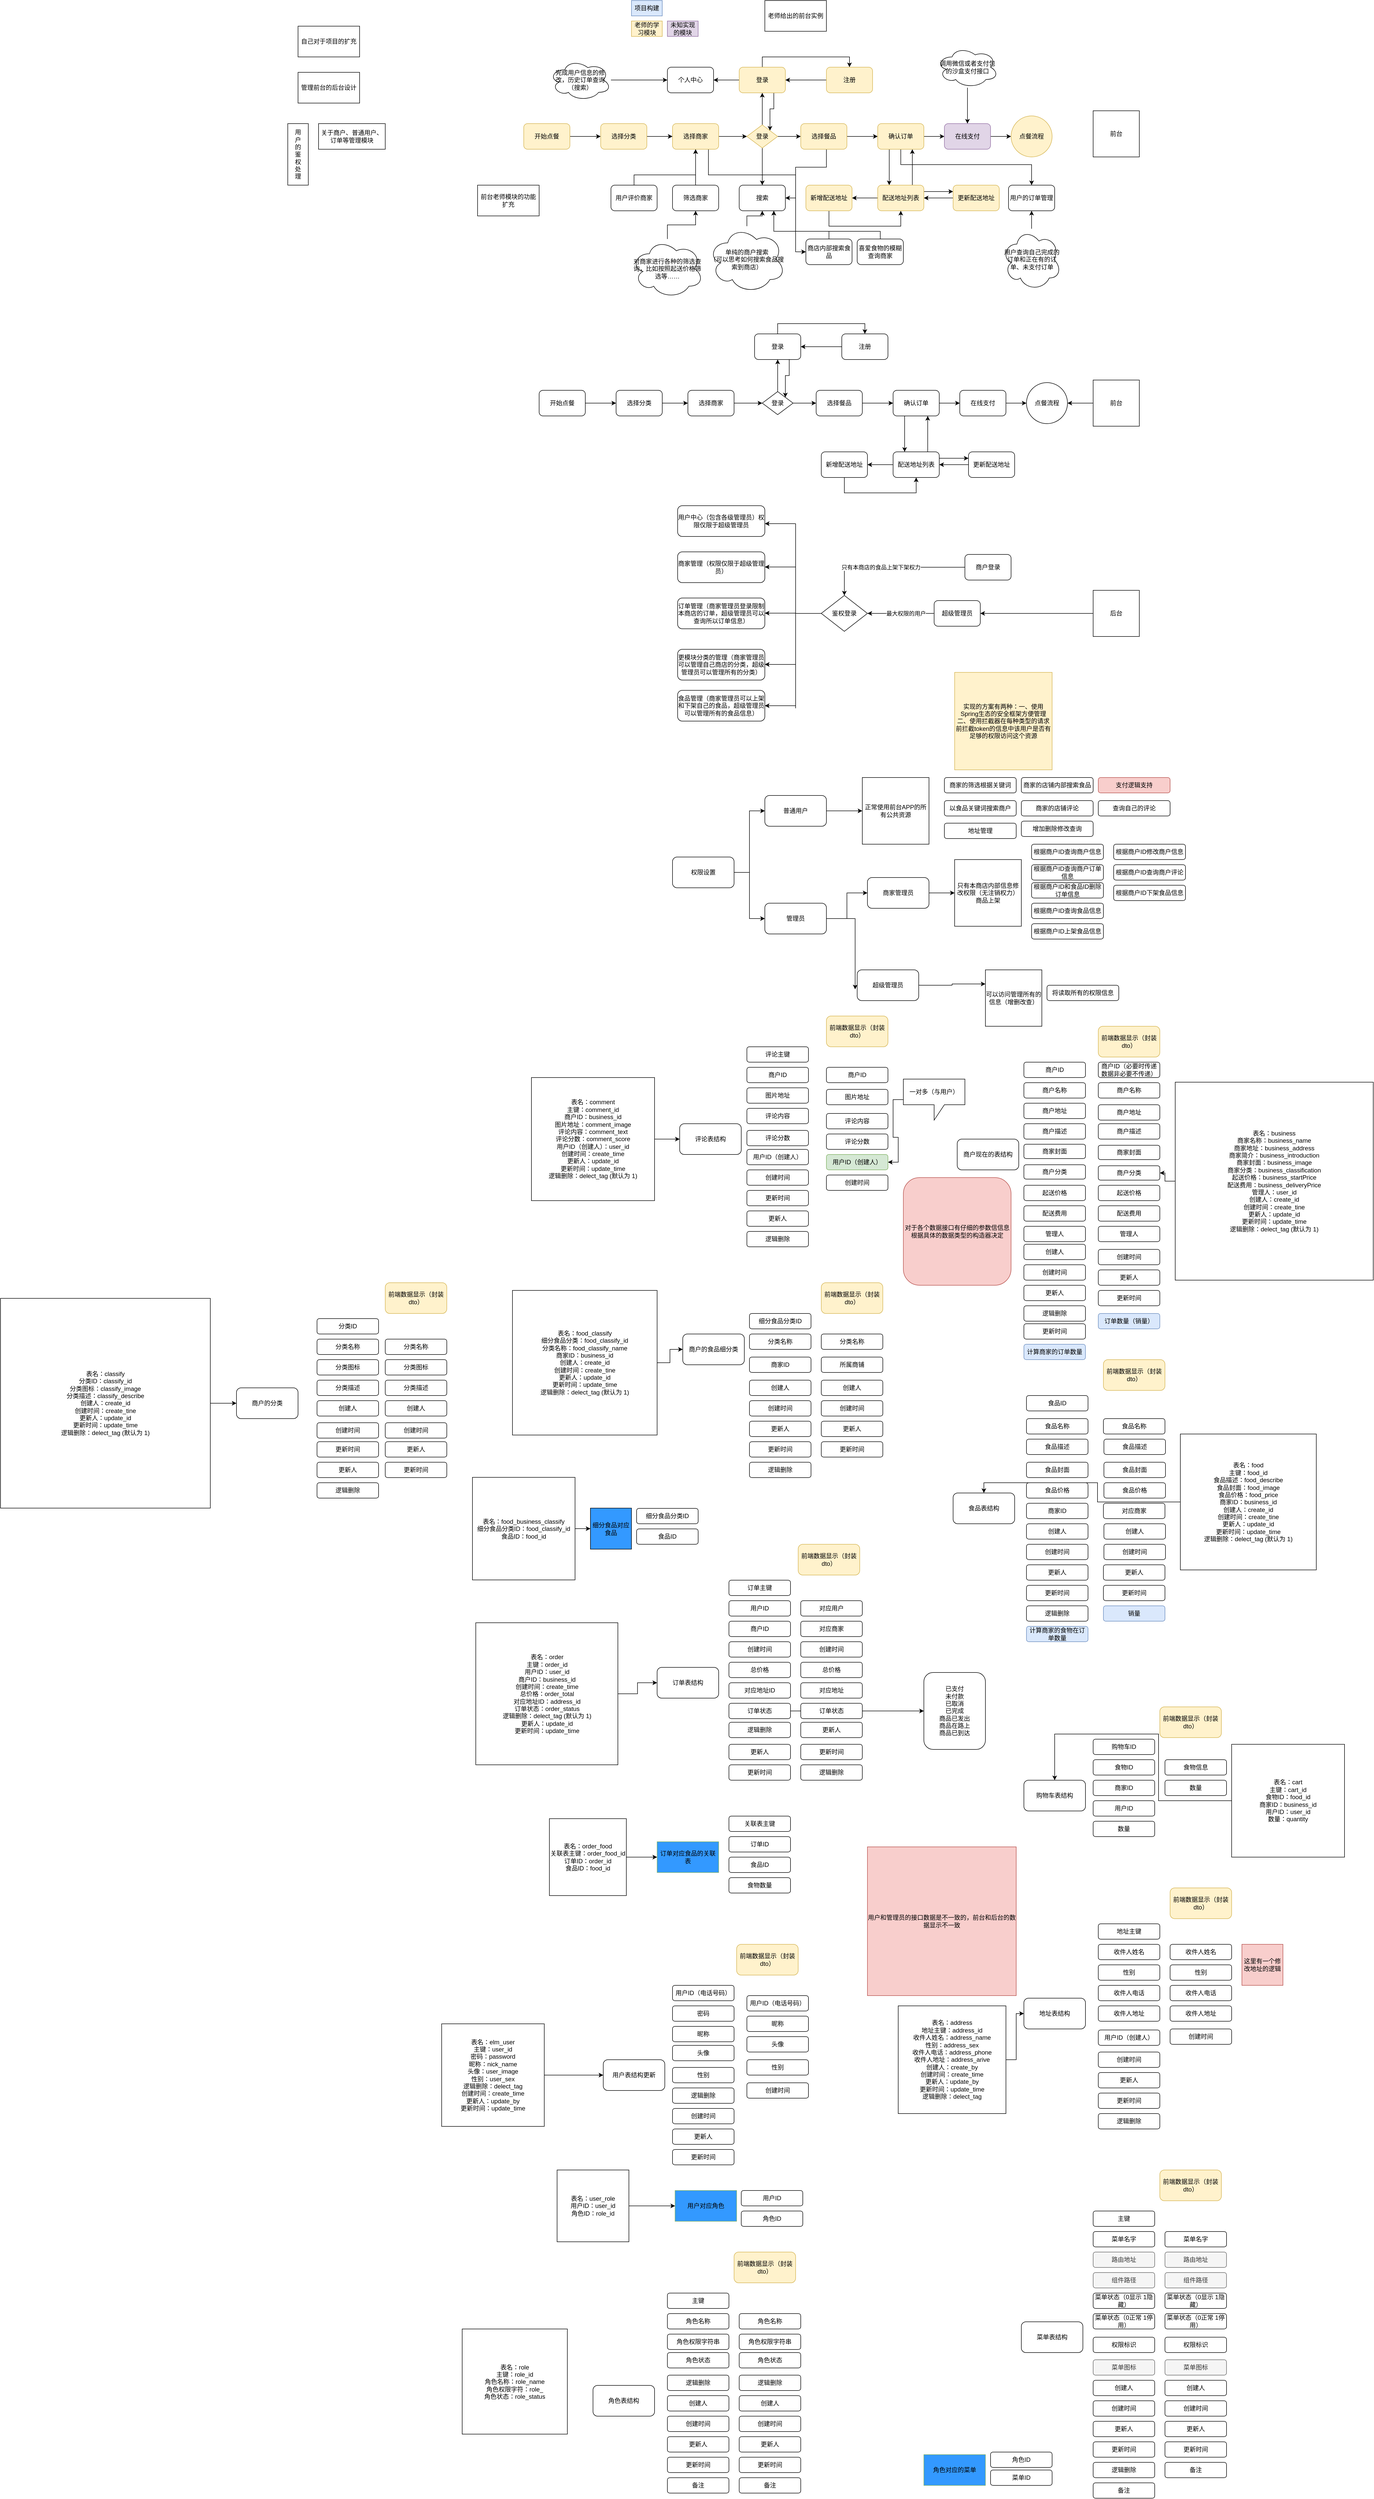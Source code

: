 <mxfile version="20.2.7" type="github">
  <diagram id="B1sLrFIomgYrrSebihtv" name="第 1 页">
    <mxGraphModel dx="2932" dy="539" grid="1" gridSize="10" guides="1" tooltips="1" connect="1" arrows="1" fold="1" page="1" pageScale="1" pageWidth="827" pageHeight="1169" math="0" shadow="0">
      <root>
        <mxCell id="0" />
        <mxCell id="1" parent="0" />
        <mxCell id="N0Gv9HjZhwGymhUHtvYP-1" value="项目构建" style="text;html=1;strokeColor=#6c8ebf;fillColor=#dae8fc;align=center;verticalAlign=middle;whiteSpace=wrap;rounded=0;" parent="1" vertex="1">
          <mxGeometry x="200" y="120" width="60" height="30" as="geometry" />
        </mxCell>
        <mxCell id="N0Gv9HjZhwGymhUHtvYP-3" value="老师给出的前台实例" style="rounded=0;whiteSpace=wrap;html=1;" parent="1" vertex="1">
          <mxGeometry x="460" y="120" width="120" height="60" as="geometry" />
        </mxCell>
        <mxCell id="N0Gv9HjZhwGymhUHtvYP-4" value="自己对于项目的扩充" style="rounded=0;whiteSpace=wrap;html=1;" parent="1" vertex="1">
          <mxGeometry x="-450" y="170" width="120" height="60" as="geometry" />
        </mxCell>
        <mxCell id="N0Gv9HjZhwGymhUHtvYP-5" value="用&lt;br&gt;户&lt;br&gt;的&lt;br&gt;鉴&lt;br&gt;权&lt;br&gt;处&lt;br&gt;理" style="rounded=0;whiteSpace=wrap;html=1;" parent="1" vertex="1">
          <mxGeometry x="-470" y="360" width="40" height="120" as="geometry" />
        </mxCell>
        <mxCell id="N0Gv9HjZhwGymhUHtvYP-6" value="管理前台的后台设计" style="rounded=0;whiteSpace=wrap;html=1;" parent="1" vertex="1">
          <mxGeometry x="-450" y="260" width="120" height="60" as="geometry" />
        </mxCell>
        <mxCell id="N0Gv9HjZhwGymhUHtvYP-8" value="关于商户、普通用户、订单等管理模块" style="rounded=0;whiteSpace=wrap;html=1;" parent="1" vertex="1">
          <mxGeometry x="-410" y="360" width="130" height="50" as="geometry" />
        </mxCell>
        <mxCell id="N0Gv9HjZhwGymhUHtvYP-9" value="前台老师模块的功能扩充" style="rounded=0;whiteSpace=wrap;html=1;" parent="1" vertex="1">
          <mxGeometry x="-100" y="480" width="120" height="60" as="geometry" />
        </mxCell>
        <mxCell id="N0Gv9HjZhwGymhUHtvYP-16" style="edgeStyle=orthogonalEdgeStyle;rounded=0;orthogonalLoop=1;jettySize=auto;html=1;exitX=0.5;exitY=0;exitDx=0;exitDy=0;entryX=0.5;entryY=0;entryDx=0;entryDy=0;" parent="1" source="N0Gv9HjZhwGymhUHtvYP-10" target="N0Gv9HjZhwGymhUHtvYP-14" edge="1">
          <mxGeometry relative="1" as="geometry" />
        </mxCell>
        <mxCell id="N0Gv9HjZhwGymhUHtvYP-20" style="edgeStyle=orthogonalEdgeStyle;rounded=0;orthogonalLoop=1;jettySize=auto;html=1;exitX=0.75;exitY=1;exitDx=0;exitDy=0;entryX=1;entryY=0;entryDx=0;entryDy=0;" parent="1" source="N0Gv9HjZhwGymhUHtvYP-10" target="N0Gv9HjZhwGymhUHtvYP-18" edge="1">
          <mxGeometry relative="1" as="geometry" />
        </mxCell>
        <mxCell id="N0Gv9HjZhwGymhUHtvYP-139" style="edgeStyle=orthogonalEdgeStyle;rounded=0;orthogonalLoop=1;jettySize=auto;html=1;entryX=1;entryY=0.5;entryDx=0;entryDy=0;" parent="1" source="N0Gv9HjZhwGymhUHtvYP-10" target="N0Gv9HjZhwGymhUHtvYP-138" edge="1">
          <mxGeometry relative="1" as="geometry" />
        </mxCell>
        <mxCell id="N0Gv9HjZhwGymhUHtvYP-10" value="登录" style="rounded=1;whiteSpace=wrap;html=1;fillColor=#fff2cc;strokeColor=#d6b656;" parent="1" vertex="1">
          <mxGeometry x="410" y="250" width="90" height="50" as="geometry" />
        </mxCell>
        <mxCell id="N0Gv9HjZhwGymhUHtvYP-24" style="edgeStyle=orthogonalEdgeStyle;rounded=0;orthogonalLoop=1;jettySize=auto;html=1;exitX=1;exitY=0.5;exitDx=0;exitDy=0;" parent="1" source="N0Gv9HjZhwGymhUHtvYP-13" target="N0Gv9HjZhwGymhUHtvYP-23" edge="1">
          <mxGeometry relative="1" as="geometry" />
        </mxCell>
        <mxCell id="N0Gv9HjZhwGymhUHtvYP-135" style="edgeStyle=orthogonalEdgeStyle;rounded=0;orthogonalLoop=1;jettySize=auto;html=1;entryX=1;entryY=0.5;entryDx=0;entryDy=0;" parent="1" source="N0Gv9HjZhwGymhUHtvYP-13" target="N0Gv9HjZhwGymhUHtvYP-119" edge="1">
          <mxGeometry relative="1" as="geometry">
            <Array as="points">
              <mxPoint x="580" y="445" />
              <mxPoint x="520" y="445" />
              <mxPoint x="520" y="505" />
            </Array>
          </mxGeometry>
        </mxCell>
        <mxCell id="N0Gv9HjZhwGymhUHtvYP-13" value="选择餐品" style="rounded=1;whiteSpace=wrap;html=1;fillColor=#fff2cc;strokeColor=#d6b656;" parent="1" vertex="1">
          <mxGeometry x="530" y="360" width="90" height="50" as="geometry" />
        </mxCell>
        <mxCell id="N0Gv9HjZhwGymhUHtvYP-15" style="edgeStyle=orthogonalEdgeStyle;rounded=0;orthogonalLoop=1;jettySize=auto;html=1;entryX=1;entryY=0.5;entryDx=0;entryDy=0;" parent="1" source="N0Gv9HjZhwGymhUHtvYP-14" target="N0Gv9HjZhwGymhUHtvYP-10" edge="1">
          <mxGeometry relative="1" as="geometry" />
        </mxCell>
        <mxCell id="N0Gv9HjZhwGymhUHtvYP-14" value="注册" style="rounded=1;whiteSpace=wrap;html=1;fillColor=#fff2cc;strokeColor=#d6b656;" parent="1" vertex="1">
          <mxGeometry x="580" y="250" width="90" height="50" as="geometry" />
        </mxCell>
        <mxCell id="N0Gv9HjZhwGymhUHtvYP-21" style="edgeStyle=orthogonalEdgeStyle;rounded=0;orthogonalLoop=1;jettySize=auto;html=1;exitX=0.5;exitY=0;exitDx=0;exitDy=0;entryX=0.5;entryY=1;entryDx=0;entryDy=0;" parent="1" source="N0Gv9HjZhwGymhUHtvYP-18" target="N0Gv9HjZhwGymhUHtvYP-10" edge="1">
          <mxGeometry relative="1" as="geometry" />
        </mxCell>
        <mxCell id="N0Gv9HjZhwGymhUHtvYP-22" style="edgeStyle=orthogonalEdgeStyle;rounded=0;orthogonalLoop=1;jettySize=auto;html=1;exitX=1;exitY=0.5;exitDx=0;exitDy=0;entryX=0;entryY=0.5;entryDx=0;entryDy=0;" parent="1" source="N0Gv9HjZhwGymhUHtvYP-18" target="N0Gv9HjZhwGymhUHtvYP-13" edge="1">
          <mxGeometry relative="1" as="geometry" />
        </mxCell>
        <mxCell id="N0Gv9HjZhwGymhUHtvYP-201" style="edgeStyle=orthogonalEdgeStyle;rounded=0;orthogonalLoop=1;jettySize=auto;html=1;entryX=0.5;entryY=0;entryDx=0;entryDy=0;" parent="1" source="N0Gv9HjZhwGymhUHtvYP-18" target="N0Gv9HjZhwGymhUHtvYP-119" edge="1">
          <mxGeometry relative="1" as="geometry" />
        </mxCell>
        <mxCell id="N0Gv9HjZhwGymhUHtvYP-18" value="登录" style="rhombus;whiteSpace=wrap;html=1;fillColor=#fff2cc;strokeColor=#d6b656;" parent="1" vertex="1">
          <mxGeometry x="425" y="362.5" width="60" height="45" as="geometry" />
        </mxCell>
        <mxCell id="N0Gv9HjZhwGymhUHtvYP-27" style="edgeStyle=orthogonalEdgeStyle;rounded=0;orthogonalLoop=1;jettySize=auto;html=1;exitX=1;exitY=0.5;exitDx=0;exitDy=0;entryX=0;entryY=0.5;entryDx=0;entryDy=0;" parent="1" source="N0Gv9HjZhwGymhUHtvYP-23" target="N0Gv9HjZhwGymhUHtvYP-25" edge="1">
          <mxGeometry relative="1" as="geometry" />
        </mxCell>
        <mxCell id="N0Gv9HjZhwGymhUHtvYP-30" style="edgeStyle=orthogonalEdgeStyle;rounded=0;orthogonalLoop=1;jettySize=auto;html=1;exitX=0.25;exitY=1;exitDx=0;exitDy=0;entryX=0.25;entryY=0;entryDx=0;entryDy=0;" parent="1" source="N0Gv9HjZhwGymhUHtvYP-23" target="N0Gv9HjZhwGymhUHtvYP-29" edge="1">
          <mxGeometry relative="1" as="geometry" />
        </mxCell>
        <mxCell id="N0Gv9HjZhwGymhUHtvYP-132" style="edgeStyle=orthogonalEdgeStyle;rounded=0;orthogonalLoop=1;jettySize=auto;html=1;entryX=0.5;entryY=0;entryDx=0;entryDy=0;" parent="1" source="N0Gv9HjZhwGymhUHtvYP-23" target="N0Gv9HjZhwGymhUHtvYP-130" edge="1">
          <mxGeometry relative="1" as="geometry">
            <Array as="points">
              <mxPoint x="725" y="440" />
              <mxPoint x="980" y="440" />
              <mxPoint x="980" y="480" />
            </Array>
          </mxGeometry>
        </mxCell>
        <mxCell id="N0Gv9HjZhwGymhUHtvYP-23" value="确认订单" style="rounded=1;whiteSpace=wrap;html=1;fillColor=#fff2cc;strokeColor=#d6b656;" parent="1" vertex="1">
          <mxGeometry x="680" y="360" width="90" height="50" as="geometry" />
        </mxCell>
        <mxCell id="N0Gv9HjZhwGymhUHtvYP-28" style="edgeStyle=orthogonalEdgeStyle;rounded=0;orthogonalLoop=1;jettySize=auto;html=1;exitX=1;exitY=0.5;exitDx=0;exitDy=0;entryX=0;entryY=0.5;entryDx=0;entryDy=0;" parent="1" source="N0Gv9HjZhwGymhUHtvYP-25" target="N0Gv9HjZhwGymhUHtvYP-26" edge="1">
          <mxGeometry relative="1" as="geometry" />
        </mxCell>
        <mxCell id="N0Gv9HjZhwGymhUHtvYP-25" value="在线支付" style="rounded=1;whiteSpace=wrap;html=1;fillColor=#e1d5e7;strokeColor=#9673a6;" parent="1" vertex="1">
          <mxGeometry x="810" y="360" width="90" height="50" as="geometry" />
        </mxCell>
        <mxCell id="N0Gv9HjZhwGymhUHtvYP-26" value="点餐流程" style="ellipse;whiteSpace=wrap;html=1;aspect=fixed;fillColor=#fff2cc;strokeColor=#d6b656;" parent="1" vertex="1">
          <mxGeometry x="940" y="345" width="80" height="80" as="geometry" />
        </mxCell>
        <mxCell id="N0Gv9HjZhwGymhUHtvYP-31" style="edgeStyle=orthogonalEdgeStyle;rounded=0;orthogonalLoop=1;jettySize=auto;html=1;exitX=0.75;exitY=0;exitDx=0;exitDy=0;entryX=0.75;entryY=1;entryDx=0;entryDy=0;" parent="1" source="N0Gv9HjZhwGymhUHtvYP-29" target="N0Gv9HjZhwGymhUHtvYP-23" edge="1">
          <mxGeometry relative="1" as="geometry" />
        </mxCell>
        <mxCell id="N0Gv9HjZhwGymhUHtvYP-34" style="edgeStyle=orthogonalEdgeStyle;rounded=0;orthogonalLoop=1;jettySize=auto;html=1;" parent="1" source="N0Gv9HjZhwGymhUHtvYP-29" target="N0Gv9HjZhwGymhUHtvYP-32" edge="1">
          <mxGeometry relative="1" as="geometry" />
        </mxCell>
        <mxCell id="N0Gv9HjZhwGymhUHtvYP-36" style="edgeStyle=orthogonalEdgeStyle;rounded=0;orthogonalLoop=1;jettySize=auto;html=1;exitX=1;exitY=0.25;exitDx=0;exitDy=0;entryX=0;entryY=0.25;entryDx=0;entryDy=0;" parent="1" source="N0Gv9HjZhwGymhUHtvYP-29" target="N0Gv9HjZhwGymhUHtvYP-33" edge="1">
          <mxGeometry relative="1" as="geometry" />
        </mxCell>
        <mxCell id="N0Gv9HjZhwGymhUHtvYP-29" value="配送地址列表" style="rounded=1;whiteSpace=wrap;html=1;fillColor=#fff2cc;strokeColor=#d6b656;" parent="1" vertex="1">
          <mxGeometry x="680" y="480" width="90" height="50" as="geometry" />
        </mxCell>
        <mxCell id="N0Gv9HjZhwGymhUHtvYP-37" style="edgeStyle=orthogonalEdgeStyle;rounded=0;orthogonalLoop=1;jettySize=auto;html=1;entryX=0.5;entryY=1;entryDx=0;entryDy=0;" parent="1" source="N0Gv9HjZhwGymhUHtvYP-32" target="N0Gv9HjZhwGymhUHtvYP-29" edge="1">
          <mxGeometry relative="1" as="geometry">
            <Array as="points">
              <mxPoint x="585" y="560" />
              <mxPoint x="725" y="560" />
            </Array>
          </mxGeometry>
        </mxCell>
        <mxCell id="N0Gv9HjZhwGymhUHtvYP-32" value="新增配送地址" style="rounded=1;whiteSpace=wrap;html=1;fillColor=#fff2cc;strokeColor=#d6b656;" parent="1" vertex="1">
          <mxGeometry x="540" y="480" width="90" height="50" as="geometry" />
        </mxCell>
        <mxCell id="N0Gv9HjZhwGymhUHtvYP-35" style="edgeStyle=orthogonalEdgeStyle;rounded=0;orthogonalLoop=1;jettySize=auto;html=1;entryX=1;entryY=0.5;entryDx=0;entryDy=0;" parent="1" source="N0Gv9HjZhwGymhUHtvYP-33" target="N0Gv9HjZhwGymhUHtvYP-29" edge="1">
          <mxGeometry relative="1" as="geometry" />
        </mxCell>
        <mxCell id="N0Gv9HjZhwGymhUHtvYP-33" value="更新配送地址" style="rounded=1;whiteSpace=wrap;html=1;fillColor=#fff2cc;strokeColor=#d6b656;" parent="1" vertex="1">
          <mxGeometry x="827" y="480" width="90" height="50" as="geometry" />
        </mxCell>
        <mxCell id="N0Gv9HjZhwGymhUHtvYP-44" style="edgeStyle=orthogonalEdgeStyle;rounded=0;orthogonalLoop=1;jettySize=auto;html=1;exitX=1;exitY=0.5;exitDx=0;exitDy=0;entryX=0;entryY=0.5;entryDx=0;entryDy=0;" parent="1" source="N0Gv9HjZhwGymhUHtvYP-38" target="N0Gv9HjZhwGymhUHtvYP-18" edge="1">
          <mxGeometry relative="1" as="geometry" />
        </mxCell>
        <mxCell id="N0Gv9HjZhwGymhUHtvYP-202" style="edgeStyle=orthogonalEdgeStyle;rounded=0;orthogonalLoop=1;jettySize=auto;html=1;entryX=0;entryY=0.5;entryDx=0;entryDy=0;" parent="1" source="N0Gv9HjZhwGymhUHtvYP-38" target="N0Gv9HjZhwGymhUHtvYP-136" edge="1">
          <mxGeometry relative="1" as="geometry">
            <Array as="points">
              <mxPoint x="350" y="460" />
              <mxPoint x="520" y="460" />
              <mxPoint x="520" y="610" />
            </Array>
          </mxGeometry>
        </mxCell>
        <mxCell id="N0Gv9HjZhwGymhUHtvYP-38" value="选择商家" style="rounded=1;whiteSpace=wrap;html=1;fillColor=#fff2cc;strokeColor=#d6b656;" parent="1" vertex="1">
          <mxGeometry x="280" y="360" width="90" height="50" as="geometry" />
        </mxCell>
        <mxCell id="N0Gv9HjZhwGymhUHtvYP-43" style="edgeStyle=orthogonalEdgeStyle;rounded=0;orthogonalLoop=1;jettySize=auto;html=1;entryX=0;entryY=0.5;entryDx=0;entryDy=0;" parent="1" source="N0Gv9HjZhwGymhUHtvYP-39" target="N0Gv9HjZhwGymhUHtvYP-38" edge="1">
          <mxGeometry relative="1" as="geometry" />
        </mxCell>
        <mxCell id="N0Gv9HjZhwGymhUHtvYP-39" value="选择分类" style="rounded=1;whiteSpace=wrap;html=1;fillColor=#fff2cc;strokeColor=#d6b656;" parent="1" vertex="1">
          <mxGeometry x="140" y="360" width="90" height="50" as="geometry" />
        </mxCell>
        <mxCell id="N0Gv9HjZhwGymhUHtvYP-42" style="edgeStyle=orthogonalEdgeStyle;rounded=0;orthogonalLoop=1;jettySize=auto;html=1;entryX=0;entryY=0.5;entryDx=0;entryDy=0;" parent="1" source="N0Gv9HjZhwGymhUHtvYP-40" target="N0Gv9HjZhwGymhUHtvYP-39" edge="1">
          <mxGeometry relative="1" as="geometry" />
        </mxCell>
        <mxCell id="N0Gv9HjZhwGymhUHtvYP-40" value="开始点餐" style="rounded=1;whiteSpace=wrap;html=1;fillColor=#fff2cc;strokeColor=#d6b656;" parent="1" vertex="1">
          <mxGeometry x="-10" y="360" width="90" height="50" as="geometry" />
        </mxCell>
        <mxCell id="N0Gv9HjZhwGymhUHtvYP-75" value="" style="group" parent="1" vertex="1" connectable="0">
          <mxGeometry x="20" y="770" width="1030" height="310" as="geometry" />
        </mxCell>
        <mxCell id="N0Gv9HjZhwGymhUHtvYP-47" value="登录" style="rounded=1;whiteSpace=wrap;html=1;" parent="N0Gv9HjZhwGymhUHtvYP-75" vertex="1">
          <mxGeometry x="420" width="90" height="50" as="geometry" />
        </mxCell>
        <mxCell id="N0Gv9HjZhwGymhUHtvYP-49" value="选择餐品" style="rounded=1;whiteSpace=wrap;html=1;" parent="N0Gv9HjZhwGymhUHtvYP-75" vertex="1">
          <mxGeometry x="540" y="110" width="90" height="50" as="geometry" />
        </mxCell>
        <mxCell id="N0Gv9HjZhwGymhUHtvYP-50" style="edgeStyle=orthogonalEdgeStyle;rounded=0;orthogonalLoop=1;jettySize=auto;html=1;entryX=1;entryY=0.5;entryDx=0;entryDy=0;" parent="N0Gv9HjZhwGymhUHtvYP-75" source="N0Gv9HjZhwGymhUHtvYP-51" target="N0Gv9HjZhwGymhUHtvYP-47" edge="1">
          <mxGeometry relative="1" as="geometry" />
        </mxCell>
        <mxCell id="N0Gv9HjZhwGymhUHtvYP-51" value="注册" style="rounded=1;whiteSpace=wrap;html=1;" parent="N0Gv9HjZhwGymhUHtvYP-75" vertex="1">
          <mxGeometry x="590" width="90" height="50" as="geometry" />
        </mxCell>
        <mxCell id="N0Gv9HjZhwGymhUHtvYP-45" style="edgeStyle=orthogonalEdgeStyle;rounded=0;orthogonalLoop=1;jettySize=auto;html=1;exitX=0.5;exitY=0;exitDx=0;exitDy=0;entryX=0.5;entryY=0;entryDx=0;entryDy=0;" parent="N0Gv9HjZhwGymhUHtvYP-75" source="N0Gv9HjZhwGymhUHtvYP-47" target="N0Gv9HjZhwGymhUHtvYP-51" edge="1">
          <mxGeometry relative="1" as="geometry" />
        </mxCell>
        <mxCell id="N0Gv9HjZhwGymhUHtvYP-52" style="edgeStyle=orthogonalEdgeStyle;rounded=0;orthogonalLoop=1;jettySize=auto;html=1;exitX=0.5;exitY=0;exitDx=0;exitDy=0;entryX=0.5;entryY=1;entryDx=0;entryDy=0;" parent="N0Gv9HjZhwGymhUHtvYP-75" source="N0Gv9HjZhwGymhUHtvYP-54" target="N0Gv9HjZhwGymhUHtvYP-47" edge="1">
          <mxGeometry relative="1" as="geometry" />
        </mxCell>
        <mxCell id="N0Gv9HjZhwGymhUHtvYP-53" style="edgeStyle=orthogonalEdgeStyle;rounded=0;orthogonalLoop=1;jettySize=auto;html=1;exitX=1;exitY=0.5;exitDx=0;exitDy=0;entryX=0;entryY=0.5;entryDx=0;entryDy=0;" parent="N0Gv9HjZhwGymhUHtvYP-75" source="N0Gv9HjZhwGymhUHtvYP-54" target="N0Gv9HjZhwGymhUHtvYP-49" edge="1">
          <mxGeometry relative="1" as="geometry" />
        </mxCell>
        <mxCell id="N0Gv9HjZhwGymhUHtvYP-54" value="登录" style="rhombus;whiteSpace=wrap;html=1;" parent="N0Gv9HjZhwGymhUHtvYP-75" vertex="1">
          <mxGeometry x="435" y="112.5" width="60" height="45" as="geometry" />
        </mxCell>
        <mxCell id="N0Gv9HjZhwGymhUHtvYP-46" style="edgeStyle=orthogonalEdgeStyle;rounded=0;orthogonalLoop=1;jettySize=auto;html=1;exitX=0.75;exitY=1;exitDx=0;exitDy=0;entryX=1;entryY=0;entryDx=0;entryDy=0;" parent="N0Gv9HjZhwGymhUHtvYP-75" source="N0Gv9HjZhwGymhUHtvYP-47" target="N0Gv9HjZhwGymhUHtvYP-54" edge="1">
          <mxGeometry relative="1" as="geometry" />
        </mxCell>
        <mxCell id="N0Gv9HjZhwGymhUHtvYP-57" value="确认订单" style="rounded=1;whiteSpace=wrap;html=1;" parent="N0Gv9HjZhwGymhUHtvYP-75" vertex="1">
          <mxGeometry x="690" y="110" width="90" height="50" as="geometry" />
        </mxCell>
        <mxCell id="N0Gv9HjZhwGymhUHtvYP-48" style="edgeStyle=orthogonalEdgeStyle;rounded=0;orthogonalLoop=1;jettySize=auto;html=1;exitX=1;exitY=0.5;exitDx=0;exitDy=0;" parent="N0Gv9HjZhwGymhUHtvYP-75" source="N0Gv9HjZhwGymhUHtvYP-49" target="N0Gv9HjZhwGymhUHtvYP-57" edge="1">
          <mxGeometry relative="1" as="geometry" />
        </mxCell>
        <mxCell id="N0Gv9HjZhwGymhUHtvYP-59" value="在线支付" style="rounded=1;whiteSpace=wrap;html=1;" parent="N0Gv9HjZhwGymhUHtvYP-75" vertex="1">
          <mxGeometry x="820" y="110" width="90" height="50" as="geometry" />
        </mxCell>
        <mxCell id="N0Gv9HjZhwGymhUHtvYP-55" style="edgeStyle=orthogonalEdgeStyle;rounded=0;orthogonalLoop=1;jettySize=auto;html=1;exitX=1;exitY=0.5;exitDx=0;exitDy=0;entryX=0;entryY=0.5;entryDx=0;entryDy=0;" parent="N0Gv9HjZhwGymhUHtvYP-75" source="N0Gv9HjZhwGymhUHtvYP-57" target="N0Gv9HjZhwGymhUHtvYP-59" edge="1">
          <mxGeometry relative="1" as="geometry" />
        </mxCell>
        <mxCell id="N0Gv9HjZhwGymhUHtvYP-60" value="点餐流程" style="ellipse;whiteSpace=wrap;html=1;aspect=fixed;" parent="N0Gv9HjZhwGymhUHtvYP-75" vertex="1">
          <mxGeometry x="950" y="95" width="80" height="80" as="geometry" />
        </mxCell>
        <mxCell id="N0Gv9HjZhwGymhUHtvYP-58" style="edgeStyle=orthogonalEdgeStyle;rounded=0;orthogonalLoop=1;jettySize=auto;html=1;exitX=1;exitY=0.5;exitDx=0;exitDy=0;entryX=0;entryY=0.5;entryDx=0;entryDy=0;" parent="N0Gv9HjZhwGymhUHtvYP-75" source="N0Gv9HjZhwGymhUHtvYP-59" target="N0Gv9HjZhwGymhUHtvYP-60" edge="1">
          <mxGeometry relative="1" as="geometry" />
        </mxCell>
        <mxCell id="N0Gv9HjZhwGymhUHtvYP-61" style="edgeStyle=orthogonalEdgeStyle;rounded=0;orthogonalLoop=1;jettySize=auto;html=1;exitX=0.75;exitY=0;exitDx=0;exitDy=0;entryX=0.75;entryY=1;entryDx=0;entryDy=0;" parent="N0Gv9HjZhwGymhUHtvYP-75" source="N0Gv9HjZhwGymhUHtvYP-64" target="N0Gv9HjZhwGymhUHtvYP-57" edge="1">
          <mxGeometry relative="1" as="geometry" />
        </mxCell>
        <mxCell id="N0Gv9HjZhwGymhUHtvYP-64" value="配送地址列表" style="rounded=1;whiteSpace=wrap;html=1;" parent="N0Gv9HjZhwGymhUHtvYP-75" vertex="1">
          <mxGeometry x="690" y="230" width="90" height="50" as="geometry" />
        </mxCell>
        <mxCell id="N0Gv9HjZhwGymhUHtvYP-56" style="edgeStyle=orthogonalEdgeStyle;rounded=0;orthogonalLoop=1;jettySize=auto;html=1;exitX=0.25;exitY=1;exitDx=0;exitDy=0;entryX=0.25;entryY=0;entryDx=0;entryDy=0;" parent="N0Gv9HjZhwGymhUHtvYP-75" source="N0Gv9HjZhwGymhUHtvYP-57" target="N0Gv9HjZhwGymhUHtvYP-64" edge="1">
          <mxGeometry relative="1" as="geometry" />
        </mxCell>
        <mxCell id="N0Gv9HjZhwGymhUHtvYP-65" style="edgeStyle=orthogonalEdgeStyle;rounded=0;orthogonalLoop=1;jettySize=auto;html=1;entryX=0.5;entryY=1;entryDx=0;entryDy=0;" parent="N0Gv9HjZhwGymhUHtvYP-75" source="N0Gv9HjZhwGymhUHtvYP-66" target="N0Gv9HjZhwGymhUHtvYP-64" edge="1">
          <mxGeometry relative="1" as="geometry">
            <Array as="points">
              <mxPoint x="595" y="310" />
              <mxPoint x="735" y="310" />
            </Array>
          </mxGeometry>
        </mxCell>
        <mxCell id="N0Gv9HjZhwGymhUHtvYP-66" value="新增配送地址" style="rounded=1;whiteSpace=wrap;html=1;" parent="N0Gv9HjZhwGymhUHtvYP-75" vertex="1">
          <mxGeometry x="550" y="230" width="90" height="50" as="geometry" />
        </mxCell>
        <mxCell id="N0Gv9HjZhwGymhUHtvYP-62" style="edgeStyle=orthogonalEdgeStyle;rounded=0;orthogonalLoop=1;jettySize=auto;html=1;" parent="N0Gv9HjZhwGymhUHtvYP-75" source="N0Gv9HjZhwGymhUHtvYP-64" target="N0Gv9HjZhwGymhUHtvYP-66" edge="1">
          <mxGeometry relative="1" as="geometry" />
        </mxCell>
        <mxCell id="N0Gv9HjZhwGymhUHtvYP-67" style="edgeStyle=orthogonalEdgeStyle;rounded=0;orthogonalLoop=1;jettySize=auto;html=1;entryX=1;entryY=0.5;entryDx=0;entryDy=0;" parent="N0Gv9HjZhwGymhUHtvYP-75" source="N0Gv9HjZhwGymhUHtvYP-68" target="N0Gv9HjZhwGymhUHtvYP-64" edge="1">
          <mxGeometry relative="1" as="geometry" />
        </mxCell>
        <mxCell id="N0Gv9HjZhwGymhUHtvYP-68" value="更新配送地址" style="rounded=1;whiteSpace=wrap;html=1;" parent="N0Gv9HjZhwGymhUHtvYP-75" vertex="1">
          <mxGeometry x="837" y="230" width="90" height="50" as="geometry" />
        </mxCell>
        <mxCell id="N0Gv9HjZhwGymhUHtvYP-63" style="edgeStyle=orthogonalEdgeStyle;rounded=0;orthogonalLoop=1;jettySize=auto;html=1;exitX=1;exitY=0.25;exitDx=0;exitDy=0;entryX=0;entryY=0.25;entryDx=0;entryDy=0;" parent="N0Gv9HjZhwGymhUHtvYP-75" source="N0Gv9HjZhwGymhUHtvYP-64" target="N0Gv9HjZhwGymhUHtvYP-68" edge="1">
          <mxGeometry relative="1" as="geometry" />
        </mxCell>
        <mxCell id="N0Gv9HjZhwGymhUHtvYP-69" style="edgeStyle=orthogonalEdgeStyle;rounded=0;orthogonalLoop=1;jettySize=auto;html=1;exitX=1;exitY=0.5;exitDx=0;exitDy=0;entryX=0;entryY=0.5;entryDx=0;entryDy=0;" parent="N0Gv9HjZhwGymhUHtvYP-75" source="N0Gv9HjZhwGymhUHtvYP-70" target="N0Gv9HjZhwGymhUHtvYP-54" edge="1">
          <mxGeometry relative="1" as="geometry" />
        </mxCell>
        <mxCell id="N0Gv9HjZhwGymhUHtvYP-70" value="选择商家" style="rounded=1;whiteSpace=wrap;html=1;" parent="N0Gv9HjZhwGymhUHtvYP-75" vertex="1">
          <mxGeometry x="290" y="110" width="90" height="50" as="geometry" />
        </mxCell>
        <mxCell id="N0Gv9HjZhwGymhUHtvYP-71" style="edgeStyle=orthogonalEdgeStyle;rounded=0;orthogonalLoop=1;jettySize=auto;html=1;entryX=0;entryY=0.5;entryDx=0;entryDy=0;" parent="N0Gv9HjZhwGymhUHtvYP-75" source="N0Gv9HjZhwGymhUHtvYP-72" target="N0Gv9HjZhwGymhUHtvYP-70" edge="1">
          <mxGeometry relative="1" as="geometry" />
        </mxCell>
        <mxCell id="N0Gv9HjZhwGymhUHtvYP-72" value="选择分类" style="rounded=1;whiteSpace=wrap;html=1;" parent="N0Gv9HjZhwGymhUHtvYP-75" vertex="1">
          <mxGeometry x="150" y="110" width="90" height="50" as="geometry" />
        </mxCell>
        <mxCell id="N0Gv9HjZhwGymhUHtvYP-73" style="edgeStyle=orthogonalEdgeStyle;rounded=0;orthogonalLoop=1;jettySize=auto;html=1;entryX=0;entryY=0.5;entryDx=0;entryDy=0;" parent="N0Gv9HjZhwGymhUHtvYP-75" source="N0Gv9HjZhwGymhUHtvYP-74" target="N0Gv9HjZhwGymhUHtvYP-72" edge="1">
          <mxGeometry relative="1" as="geometry" />
        </mxCell>
        <mxCell id="N0Gv9HjZhwGymhUHtvYP-74" value="开始点餐" style="rounded=1;whiteSpace=wrap;html=1;" parent="N0Gv9HjZhwGymhUHtvYP-75" vertex="1">
          <mxGeometry y="110" width="90" height="50" as="geometry" />
        </mxCell>
        <mxCell id="N0Gv9HjZhwGymhUHtvYP-123" style="edgeStyle=orthogonalEdgeStyle;rounded=0;orthogonalLoop=1;jettySize=auto;html=1;entryX=1;entryY=0.5;entryDx=0;entryDy=0;" parent="1" source="N0Gv9HjZhwGymhUHtvYP-78" target="N0Gv9HjZhwGymhUHtvYP-60" edge="1">
          <mxGeometry relative="1" as="geometry" />
        </mxCell>
        <mxCell id="N0Gv9HjZhwGymhUHtvYP-78" value="前台" style="whiteSpace=wrap;html=1;aspect=fixed;" parent="1" vertex="1">
          <mxGeometry x="1100" y="860" width="90" height="90" as="geometry" />
        </mxCell>
        <mxCell id="N0Gv9HjZhwGymhUHtvYP-114" style="edgeStyle=orthogonalEdgeStyle;rounded=0;orthogonalLoop=1;jettySize=auto;html=1;entryX=1;entryY=0.5;entryDx=0;entryDy=0;" parent="1" source="N0Gv9HjZhwGymhUHtvYP-80" target="N0Gv9HjZhwGymhUHtvYP-113" edge="1">
          <mxGeometry relative="1" as="geometry" />
        </mxCell>
        <mxCell id="N0Gv9HjZhwGymhUHtvYP-80" value="后台" style="whiteSpace=wrap;html=1;aspect=fixed;" parent="1" vertex="1">
          <mxGeometry x="1100" y="1270" width="90" height="90" as="geometry" />
        </mxCell>
        <mxCell id="N0Gv9HjZhwGymhUHtvYP-81" value="鉴权登录" style="rhombus;whiteSpace=wrap;html=1;" parent="1" vertex="1">
          <mxGeometry x="570" y="1280" width="90" height="70" as="geometry" />
        </mxCell>
        <mxCell id="N0Gv9HjZhwGymhUHtvYP-115" style="edgeStyle=orthogonalEdgeStyle;rounded=0;orthogonalLoop=1;jettySize=auto;html=1;entryX=1;entryY=0.5;entryDx=0;entryDy=0;" parent="1" source="N0Gv9HjZhwGymhUHtvYP-113" target="N0Gv9HjZhwGymhUHtvYP-81" edge="1">
          <mxGeometry relative="1" as="geometry" />
        </mxCell>
        <mxCell id="N0Gv9HjZhwGymhUHtvYP-143" value="最大权限的用户" style="edgeLabel;html=1;align=center;verticalAlign=middle;resizable=0;points=[];" parent="N0Gv9HjZhwGymhUHtvYP-115" vertex="1" connectable="0">
          <mxGeometry x="-0.157" relative="1" as="geometry">
            <mxPoint as="offset" />
          </mxGeometry>
        </mxCell>
        <mxCell id="N0Gv9HjZhwGymhUHtvYP-113" value="超级管理员" style="rounded=1;whiteSpace=wrap;html=1;" parent="1" vertex="1">
          <mxGeometry x="790" y="1290" width="90" height="50" as="geometry" />
        </mxCell>
        <mxCell id="N0Gv9HjZhwGymhUHtvYP-117" style="edgeStyle=orthogonalEdgeStyle;rounded=0;orthogonalLoop=1;jettySize=auto;html=1;" parent="1" source="N0Gv9HjZhwGymhUHtvYP-116" target="N0Gv9HjZhwGymhUHtvYP-81" edge="1">
          <mxGeometry relative="1" as="geometry" />
        </mxCell>
        <mxCell id="N0Gv9HjZhwGymhUHtvYP-118" value="只有本商店的食品上架下架权力" style="edgeLabel;html=1;align=center;verticalAlign=middle;resizable=0;points=[];" parent="N0Gv9HjZhwGymhUHtvYP-117" vertex="1" connectable="0">
          <mxGeometry x="0.133" relative="1" as="geometry">
            <mxPoint as="offset" />
          </mxGeometry>
        </mxCell>
        <mxCell id="N0Gv9HjZhwGymhUHtvYP-116" value="商户登录" style="rounded=1;whiteSpace=wrap;html=1;" parent="1" vertex="1">
          <mxGeometry x="850" y="1200" width="90" height="50" as="geometry" />
        </mxCell>
        <mxCell id="N0Gv9HjZhwGymhUHtvYP-119" value="搜索" style="rounded=1;whiteSpace=wrap;html=1;" parent="1" vertex="1">
          <mxGeometry x="410" y="480" width="90" height="50" as="geometry" />
        </mxCell>
        <mxCell id="N0Gv9HjZhwGymhUHtvYP-122" style="edgeStyle=orthogonalEdgeStyle;rounded=0;orthogonalLoop=1;jettySize=auto;html=1;entryX=0.5;entryY=1;entryDx=0;entryDy=0;" parent="1" source="N0Gv9HjZhwGymhUHtvYP-121" target="N0Gv9HjZhwGymhUHtvYP-119" edge="1">
          <mxGeometry relative="1" as="geometry" />
        </mxCell>
        <mxCell id="N0Gv9HjZhwGymhUHtvYP-121" value="单纯的商户搜索&lt;br&gt;（可以思考如何搜索食品搜索到商店）" style="ellipse;shape=cloud;whiteSpace=wrap;html=1;" parent="1" vertex="1">
          <mxGeometry x="350" y="560" width="150" height="130" as="geometry" />
        </mxCell>
        <mxCell id="N0Gv9HjZhwGymhUHtvYP-125" style="edgeStyle=orthogonalEdgeStyle;rounded=0;orthogonalLoop=1;jettySize=auto;html=1;entryX=0.5;entryY=1;entryDx=0;entryDy=0;" parent="1" source="N0Gv9HjZhwGymhUHtvYP-124" target="N0Gv9HjZhwGymhUHtvYP-38" edge="1">
          <mxGeometry relative="1" as="geometry" />
        </mxCell>
        <mxCell id="N0Gv9HjZhwGymhUHtvYP-124" value="筛选商家" style="rounded=1;whiteSpace=wrap;html=1;" parent="1" vertex="1">
          <mxGeometry x="280" y="480" width="90" height="50" as="geometry" />
        </mxCell>
        <mxCell id="N0Gv9HjZhwGymhUHtvYP-127" style="edgeStyle=orthogonalEdgeStyle;rounded=0;orthogonalLoop=1;jettySize=auto;html=1;entryX=0.5;entryY=1;entryDx=0;entryDy=0;" parent="1" source="N0Gv9HjZhwGymhUHtvYP-126" target="N0Gv9HjZhwGymhUHtvYP-124" edge="1">
          <mxGeometry relative="1" as="geometry" />
        </mxCell>
        <mxCell id="N0Gv9HjZhwGymhUHtvYP-126" value="对商家进行各种的筛选查询，比如按照起送价格筛选等……" style="ellipse;shape=cloud;whiteSpace=wrap;html=1;" parent="1" vertex="1">
          <mxGeometry x="200" y="585" width="140" height="115" as="geometry" />
        </mxCell>
        <mxCell id="N0Gv9HjZhwGymhUHtvYP-129" style="edgeStyle=orthogonalEdgeStyle;rounded=0;orthogonalLoop=1;jettySize=auto;html=1;entryX=0.5;entryY=0;entryDx=0;entryDy=0;" parent="1" source="N0Gv9HjZhwGymhUHtvYP-128" target="N0Gv9HjZhwGymhUHtvYP-25" edge="1">
          <mxGeometry relative="1" as="geometry" />
        </mxCell>
        <mxCell id="N0Gv9HjZhwGymhUHtvYP-128" value="调用微信或者支付包的沙盒支付接口" style="ellipse;shape=cloud;whiteSpace=wrap;html=1;" parent="1" vertex="1">
          <mxGeometry x="795" y="210" width="120" height="80" as="geometry" />
        </mxCell>
        <mxCell id="N0Gv9HjZhwGymhUHtvYP-130" value="用户的订单管理" style="rounded=1;whiteSpace=wrap;html=1;" parent="1" vertex="1">
          <mxGeometry x="935" y="480" width="90" height="50" as="geometry" />
        </mxCell>
        <mxCell id="N0Gv9HjZhwGymhUHtvYP-134" style="edgeStyle=orthogonalEdgeStyle;rounded=0;orthogonalLoop=1;jettySize=auto;html=1;entryX=0.5;entryY=1;entryDx=0;entryDy=0;" parent="1" source="N0Gv9HjZhwGymhUHtvYP-133" target="N0Gv9HjZhwGymhUHtvYP-130" edge="1">
          <mxGeometry relative="1" as="geometry" />
        </mxCell>
        <mxCell id="N0Gv9HjZhwGymhUHtvYP-133" value="用户查询自己完成的订单和正在有的订单、未支付订单" style="ellipse;shape=cloud;whiteSpace=wrap;html=1;" parent="1" vertex="1">
          <mxGeometry x="922.5" y="565" width="115" height="120" as="geometry" />
        </mxCell>
        <mxCell id="N0Gv9HjZhwGymhUHtvYP-146" style="edgeStyle=orthogonalEdgeStyle;rounded=0;orthogonalLoop=1;jettySize=auto;html=1;entryX=0.75;entryY=1;entryDx=0;entryDy=0;" parent="1" source="N0Gv9HjZhwGymhUHtvYP-136" target="N0Gv9HjZhwGymhUHtvYP-119" edge="1">
          <mxGeometry relative="1" as="geometry">
            <Array as="points">
              <mxPoint x="585" y="570" />
              <mxPoint x="478" y="570" />
            </Array>
          </mxGeometry>
        </mxCell>
        <mxCell id="N0Gv9HjZhwGymhUHtvYP-136" value="商店内部搜索食品" style="rounded=1;whiteSpace=wrap;html=1;" parent="1" vertex="1">
          <mxGeometry x="540" y="585" width="90" height="50" as="geometry" />
        </mxCell>
        <mxCell id="N0Gv9HjZhwGymhUHtvYP-138" value="个人中心" style="rounded=1;whiteSpace=wrap;html=1;" parent="1" vertex="1">
          <mxGeometry x="270" y="250" width="90" height="50" as="geometry" />
        </mxCell>
        <mxCell id="N0Gv9HjZhwGymhUHtvYP-141" style="edgeStyle=orthogonalEdgeStyle;rounded=0;orthogonalLoop=1;jettySize=auto;html=1;" parent="1" source="N0Gv9HjZhwGymhUHtvYP-140" target="N0Gv9HjZhwGymhUHtvYP-138" edge="1">
          <mxGeometry relative="1" as="geometry" />
        </mxCell>
        <mxCell id="N0Gv9HjZhwGymhUHtvYP-140" value="完成用户信息的修改，历史订单查询（搜索）" style="ellipse;shape=cloud;whiteSpace=wrap;html=1;" parent="1" vertex="1">
          <mxGeometry x="40" y="235" width="120" height="80" as="geometry" />
        </mxCell>
        <mxCell id="N0Gv9HjZhwGymhUHtvYP-142" value="前台" style="whiteSpace=wrap;html=1;aspect=fixed;" parent="1" vertex="1">
          <mxGeometry x="1100" y="335" width="90" height="90" as="geometry" />
        </mxCell>
        <mxCell id="N0Gv9HjZhwGymhUHtvYP-145" style="edgeStyle=orthogonalEdgeStyle;rounded=0;orthogonalLoop=1;jettySize=auto;html=1;entryX=0.75;entryY=1;entryDx=0;entryDy=0;" parent="1" source="N0Gv9HjZhwGymhUHtvYP-144" target="N0Gv9HjZhwGymhUHtvYP-119" edge="1">
          <mxGeometry relative="1" as="geometry">
            <Array as="points">
              <mxPoint x="478" y="570" />
            </Array>
          </mxGeometry>
        </mxCell>
        <mxCell id="N0Gv9HjZhwGymhUHtvYP-144" value="喜爱食物的模糊查询商家" style="rounded=1;whiteSpace=wrap;html=1;" parent="1" vertex="1">
          <mxGeometry x="640" y="585" width="90" height="50" as="geometry" />
        </mxCell>
        <mxCell id="N0Gv9HjZhwGymhUHtvYP-148" style="edgeStyle=orthogonalEdgeStyle;rounded=0;orthogonalLoop=1;jettySize=auto;html=1;entryX=0.5;entryY=1;entryDx=0;entryDy=0;" parent="1" source="N0Gv9HjZhwGymhUHtvYP-147" target="N0Gv9HjZhwGymhUHtvYP-38" edge="1">
          <mxGeometry relative="1" as="geometry">
            <Array as="points">
              <mxPoint x="205" y="460" />
              <mxPoint x="325" y="460" />
            </Array>
          </mxGeometry>
        </mxCell>
        <mxCell id="N0Gv9HjZhwGymhUHtvYP-147" value="用户评价商家" style="rounded=1;whiteSpace=wrap;html=1;" parent="1" vertex="1">
          <mxGeometry x="160" y="480" width="90" height="50" as="geometry" />
        </mxCell>
        <mxCell id="N0Gv9HjZhwGymhUHtvYP-149" value="老师的学习模块" style="rounded=0;whiteSpace=wrap;html=1;fillColor=#fff2cc;strokeColor=#d6b656;" parent="1" vertex="1">
          <mxGeometry x="200" y="160" width="60" height="30" as="geometry" />
        </mxCell>
        <mxCell id="N0Gv9HjZhwGymhUHtvYP-150" value="未知实现的模块" style="rounded=0;whiteSpace=wrap;html=1;fillColor=#e1d5e7;strokeColor=#9673a6;" parent="1" vertex="1">
          <mxGeometry x="270" y="160" width="60" height="30" as="geometry" />
        </mxCell>
        <mxCell id="N0Gv9HjZhwGymhUHtvYP-182" value="用户中心（包含各级管理员）权限仅限于超级管理员" style="rounded=1;whiteSpace=wrap;html=1;" parent="1" vertex="1">
          <mxGeometry x="290" y="1105" width="170" height="60" as="geometry" />
        </mxCell>
        <mxCell id="N0Gv9HjZhwGymhUHtvYP-184" value="商家管理（权限仅限于超级管理员）" style="rounded=1;whiteSpace=wrap;html=1;" parent="1" vertex="1">
          <mxGeometry x="290" y="1195" width="170" height="60" as="geometry" />
        </mxCell>
        <mxCell id="N0Gv9HjZhwGymhUHtvYP-186" value="订单管理（商家管理员登录限制本商店的订单，超级管理员可以查询所以订单信息）" style="rounded=1;whiteSpace=wrap;html=1;" parent="1" vertex="1">
          <mxGeometry x="290" y="1285" width="170" height="60" as="geometry" />
        </mxCell>
        <mxCell id="N0Gv9HjZhwGymhUHtvYP-187" value="更模块分类的管理（商家管理员可以管理自己商店的分类，超级管理员可以管理所有的分类）" style="rounded=1;whiteSpace=wrap;html=1;" parent="1" vertex="1">
          <mxGeometry x="290" y="1385" width="170" height="60" as="geometry" />
        </mxCell>
        <mxCell id="N0Gv9HjZhwGymhUHtvYP-188" value="食品管理（商家管理员可以上架和下架自己的食品，超级管理员可以管理所有的食品信息）" style="rounded=1;whiteSpace=wrap;html=1;" parent="1" vertex="1">
          <mxGeometry x="290" y="1465" width="170" height="60" as="geometry" />
        </mxCell>
        <mxCell id="N0Gv9HjZhwGymhUHtvYP-194" value="" style="endArrow=none;html=1;rounded=0;entryX=0;entryY=0.5;entryDx=0;entryDy=0;" parent="1" target="N0Gv9HjZhwGymhUHtvYP-81" edge="1">
          <mxGeometry width="50" height="50" relative="1" as="geometry">
            <mxPoint x="520" y="1140" as="sourcePoint" />
            <mxPoint x="630" y="1440" as="targetPoint" />
            <Array as="points">
              <mxPoint x="520" y="1315" />
            </Array>
          </mxGeometry>
        </mxCell>
        <mxCell id="N0Gv9HjZhwGymhUHtvYP-195" value="" style="endArrow=none;html=1;rounded=0;" parent="1" edge="1">
          <mxGeometry width="50" height="50" relative="1" as="geometry">
            <mxPoint x="520" y="1500" as="sourcePoint" />
            <mxPoint x="520" y="1310" as="targetPoint" />
          </mxGeometry>
        </mxCell>
        <mxCell id="N0Gv9HjZhwGymhUHtvYP-196" value="" style="endArrow=classic;html=1;rounded=0;entryX=1;entryY=0.5;entryDx=0;entryDy=0;" parent="1" target="N0Gv9HjZhwGymhUHtvYP-188" edge="1">
          <mxGeometry width="50" height="50" relative="1" as="geometry">
            <mxPoint x="520" y="1495" as="sourcePoint" />
            <mxPoint x="660" y="1420" as="targetPoint" />
          </mxGeometry>
        </mxCell>
        <mxCell id="N0Gv9HjZhwGymhUHtvYP-197" value="" style="endArrow=classic;html=1;rounded=0;entryX=1;entryY=0.5;entryDx=0;entryDy=0;" parent="1" edge="1">
          <mxGeometry width="50" height="50" relative="1" as="geometry">
            <mxPoint x="520" y="1414.5" as="sourcePoint" />
            <mxPoint x="460" y="1414.5" as="targetPoint" />
          </mxGeometry>
        </mxCell>
        <mxCell id="N0Gv9HjZhwGymhUHtvYP-198" value="" style="endArrow=classic;html=1;rounded=0;entryX=1;entryY=0.5;entryDx=0;entryDy=0;" parent="1" edge="1">
          <mxGeometry width="50" height="50" relative="1" as="geometry">
            <mxPoint x="520" y="1314.5" as="sourcePoint" />
            <mxPoint x="460" y="1314.5" as="targetPoint" />
          </mxGeometry>
        </mxCell>
        <mxCell id="N0Gv9HjZhwGymhUHtvYP-199" value="" style="endArrow=classic;html=1;rounded=0;entryX=1;entryY=0.5;entryDx=0;entryDy=0;" parent="1" edge="1">
          <mxGeometry width="50" height="50" relative="1" as="geometry">
            <mxPoint x="520" y="1224.5" as="sourcePoint" />
            <mxPoint x="460" y="1224.5" as="targetPoint" />
          </mxGeometry>
        </mxCell>
        <mxCell id="N0Gv9HjZhwGymhUHtvYP-200" value="" style="endArrow=classic;html=1;rounded=0;entryX=1;entryY=0.5;entryDx=0;entryDy=0;" parent="1" edge="1">
          <mxGeometry width="50" height="50" relative="1" as="geometry">
            <mxPoint x="520" y="1140" as="sourcePoint" />
            <mxPoint x="460" y="1140" as="targetPoint" />
          </mxGeometry>
        </mxCell>
        <mxCell id="6eyHdnT-QDVHBmILRM22-9" style="edgeStyle=orthogonalEdgeStyle;rounded=0;orthogonalLoop=1;jettySize=auto;html=1;entryX=0;entryY=0.5;entryDx=0;entryDy=0;" parent="1" source="6eyHdnT-QDVHBmILRM22-1" target="6eyHdnT-QDVHBmILRM22-2" edge="1">
          <mxGeometry relative="1" as="geometry" />
        </mxCell>
        <mxCell id="6eyHdnT-QDVHBmILRM22-10" style="edgeStyle=orthogonalEdgeStyle;rounded=0;orthogonalLoop=1;jettySize=auto;html=1;entryX=0;entryY=0.5;entryDx=0;entryDy=0;" parent="1" source="6eyHdnT-QDVHBmILRM22-1" target="6eyHdnT-QDVHBmILRM22-3" edge="1">
          <mxGeometry relative="1" as="geometry" />
        </mxCell>
        <mxCell id="6eyHdnT-QDVHBmILRM22-1" value="权限设置" style="rounded=1;whiteSpace=wrap;html=1;" parent="1" vertex="1">
          <mxGeometry x="280" y="1790" width="120" height="60" as="geometry" />
        </mxCell>
        <mxCell id="6eyHdnT-QDVHBmILRM22-14" style="edgeStyle=orthogonalEdgeStyle;rounded=0;orthogonalLoop=1;jettySize=auto;html=1;entryX=0;entryY=0.5;entryDx=0;entryDy=0;" parent="1" source="6eyHdnT-QDVHBmILRM22-2" target="6eyHdnT-QDVHBmILRM22-11" edge="1">
          <mxGeometry relative="1" as="geometry" />
        </mxCell>
        <mxCell id="6eyHdnT-QDVHBmILRM22-2" value="普通用户" style="rounded=1;whiteSpace=wrap;html=1;" parent="1" vertex="1">
          <mxGeometry x="460" y="1670" width="120" height="60" as="geometry" />
        </mxCell>
        <mxCell id="6eyHdnT-QDVHBmILRM22-7" style="edgeStyle=orthogonalEdgeStyle;rounded=0;orthogonalLoop=1;jettySize=auto;html=1;entryX=0;entryY=0.5;entryDx=0;entryDy=0;" parent="1" source="6eyHdnT-QDVHBmILRM22-3" target="6eyHdnT-QDVHBmILRM22-6" edge="1">
          <mxGeometry relative="1" as="geometry" />
        </mxCell>
        <mxCell id="6eyHdnT-QDVHBmILRM22-8" style="edgeStyle=orthogonalEdgeStyle;rounded=0;orthogonalLoop=1;jettySize=auto;html=1;entryX=-0.033;entryY=0.633;entryDx=0;entryDy=0;entryPerimeter=0;" parent="1" source="6eyHdnT-QDVHBmILRM22-3" target="6eyHdnT-QDVHBmILRM22-5" edge="1">
          <mxGeometry relative="1" as="geometry" />
        </mxCell>
        <mxCell id="6eyHdnT-QDVHBmILRM22-3" value="管理员" style="rounded=1;whiteSpace=wrap;html=1;" parent="1" vertex="1">
          <mxGeometry x="460" y="1880" width="120" height="60" as="geometry" />
        </mxCell>
        <mxCell id="6eyHdnT-QDVHBmILRM22-16" style="edgeStyle=orthogonalEdgeStyle;rounded=0;orthogonalLoop=1;jettySize=auto;html=1;entryX=0;entryY=0.25;entryDx=0;entryDy=0;" parent="1" source="6eyHdnT-QDVHBmILRM22-5" target="6eyHdnT-QDVHBmILRM22-13" edge="1">
          <mxGeometry relative="1" as="geometry" />
        </mxCell>
        <mxCell id="6eyHdnT-QDVHBmILRM22-5" value="超级管理员" style="rounded=1;whiteSpace=wrap;html=1;" parent="1" vertex="1">
          <mxGeometry x="640" y="2010" width="120" height="60" as="geometry" />
        </mxCell>
        <mxCell id="6eyHdnT-QDVHBmILRM22-15" style="edgeStyle=orthogonalEdgeStyle;rounded=0;orthogonalLoop=1;jettySize=auto;html=1;" parent="1" source="6eyHdnT-QDVHBmILRM22-6" target="6eyHdnT-QDVHBmILRM22-12" edge="1">
          <mxGeometry relative="1" as="geometry" />
        </mxCell>
        <mxCell id="6eyHdnT-QDVHBmILRM22-6" value="商家管理员" style="rounded=1;whiteSpace=wrap;html=1;" parent="1" vertex="1">
          <mxGeometry x="660" y="1830" width="120" height="60" as="geometry" />
        </mxCell>
        <mxCell id="6eyHdnT-QDVHBmILRM22-11" value="正常使用前台APP的所有公共资源" style="whiteSpace=wrap;html=1;aspect=fixed;" parent="1" vertex="1">
          <mxGeometry x="650" y="1635" width="130" height="130" as="geometry" />
        </mxCell>
        <mxCell id="6eyHdnT-QDVHBmILRM22-12" value="只有本商店内部信息修改权限（无注销权力）&lt;br&gt;商品上架" style="whiteSpace=wrap;html=1;aspect=fixed;" parent="1" vertex="1">
          <mxGeometry x="830" y="1795" width="130" height="130" as="geometry" />
        </mxCell>
        <mxCell id="6eyHdnT-QDVHBmILRM22-13" value="可以访问管理所有的信息（增删改查）" style="whiteSpace=wrap;html=1;aspect=fixed;" parent="1" vertex="1">
          <mxGeometry x="890" y="2010" width="110" height="110" as="geometry" />
        </mxCell>
        <mxCell id="6eyHdnT-QDVHBmILRM22-17" value="实现的方案有两种：一、使用Spring生态的安全框架方便管理&lt;br&gt;二、使用拦截器在每种类型的请求前拦截token的信息中该用户是否有足够的权限访问这个资源" style="whiteSpace=wrap;html=1;aspect=fixed;fillColor=#fff2cc;strokeColor=#d6b656;" parent="1" vertex="1">
          <mxGeometry x="830" y="1430" width="190" height="190" as="geometry" />
        </mxCell>
        <mxCell id="ecuAaUfZW-VxKhb3J7IX-1" value="根据商户ID查询商户信息" style="rounded=1;whiteSpace=wrap;html=1;" parent="1" vertex="1">
          <mxGeometry x="980" y="1765" width="140" height="30" as="geometry" />
        </mxCell>
        <mxCell id="ecuAaUfZW-VxKhb3J7IX-2" value="根据商户ID查询商户订单信息" style="rounded=1;whiteSpace=wrap;html=1;" parent="1" vertex="1">
          <mxGeometry x="980" y="1805" width="140" height="30" as="geometry" />
        </mxCell>
        <mxCell id="ecuAaUfZW-VxKhb3J7IX-3" value="根据商户ID和食品ID删除订单信息" style="rounded=1;whiteSpace=wrap;html=1;" parent="1" vertex="1">
          <mxGeometry x="980" y="1840" width="140" height="30" as="geometry" />
        </mxCell>
        <mxCell id="ecuAaUfZW-VxKhb3J7IX-4" value="根据商户ID查询食品信息" style="rounded=1;whiteSpace=wrap;html=1;" parent="1" vertex="1">
          <mxGeometry x="980" y="1880" width="140" height="30" as="geometry" />
        </mxCell>
        <mxCell id="ecuAaUfZW-VxKhb3J7IX-5" value="根据商户ID上架食品信息" style="rounded=1;whiteSpace=wrap;html=1;" parent="1" vertex="1">
          <mxGeometry x="980" y="1920" width="140" height="30" as="geometry" />
        </mxCell>
        <mxCell id="ecuAaUfZW-VxKhb3J7IX-6" value="根据商户ID下架食品信息" style="rounded=1;whiteSpace=wrap;html=1;" parent="1" vertex="1">
          <mxGeometry x="1140" y="1845" width="140" height="30" as="geometry" />
        </mxCell>
        <mxCell id="ecuAaUfZW-VxKhb3J7IX-7" value="将读取所有的权限信息" style="rounded=1;whiteSpace=wrap;html=1;" parent="1" vertex="1">
          <mxGeometry x="1010" y="2040" width="140" height="30" as="geometry" />
        </mxCell>
        <mxCell id="ecuAaUfZW-VxKhb3J7IX-8" value="根据商户ID修改商户信息" style="rounded=1;whiteSpace=wrap;html=1;" parent="1" vertex="1">
          <mxGeometry x="1140" y="1765" width="140" height="30" as="geometry" />
        </mxCell>
        <mxCell id="ecuAaUfZW-VxKhb3J7IX-9" value="商家的筛选根据关键词" style="rounded=1;whiteSpace=wrap;html=1;" parent="1" vertex="1">
          <mxGeometry x="810" y="1635" width="140" height="30" as="geometry" />
        </mxCell>
        <mxCell id="ecuAaUfZW-VxKhb3J7IX-10" value="以食品关键词搜索商户" style="rounded=1;whiteSpace=wrap;html=1;" parent="1" vertex="1">
          <mxGeometry x="810" y="1680" width="140" height="30" as="geometry" />
        </mxCell>
        <mxCell id="ecuAaUfZW-VxKhb3J7IX-11" value="地址管理" style="rounded=1;whiteSpace=wrap;html=1;" parent="1" vertex="1">
          <mxGeometry x="810" y="1724" width="140" height="30" as="geometry" />
        </mxCell>
        <mxCell id="ecuAaUfZW-VxKhb3J7IX-12" value="增加删除修改查询" style="rounded=1;whiteSpace=wrap;html=1;" parent="1" vertex="1">
          <mxGeometry x="960" y="1720" width="140" height="30" as="geometry" />
        </mxCell>
        <mxCell id="ecuAaUfZW-VxKhb3J7IX-13" value="商家的店铺内部搜索食品" style="rounded=1;whiteSpace=wrap;html=1;" parent="1" vertex="1">
          <mxGeometry x="960" y="1635" width="140" height="30" as="geometry" />
        </mxCell>
        <mxCell id="ecuAaUfZW-VxKhb3J7IX-14" value="商家的店铺评论" style="rounded=1;whiteSpace=wrap;html=1;" parent="1" vertex="1">
          <mxGeometry x="960" y="1680" width="140" height="30" as="geometry" />
        </mxCell>
        <mxCell id="ecuAaUfZW-VxKhb3J7IX-15" value="支付逻辑支持" style="rounded=1;whiteSpace=wrap;html=1;fillColor=#f8cecc;strokeColor=#b85450;" parent="1" vertex="1">
          <mxGeometry x="1110" y="1635" width="140" height="30" as="geometry" />
        </mxCell>
        <mxCell id="ecuAaUfZW-VxKhb3J7IX-16" value="根据商户ID查询商户评论" style="rounded=1;whiteSpace=wrap;html=1;" parent="1" vertex="1">
          <mxGeometry x="1140" y="1805" width="140" height="30" as="geometry" />
        </mxCell>
        <mxCell id="ecuAaUfZW-VxKhb3J7IX-17" value="评论表结构" style="rounded=1;whiteSpace=wrap;html=1;" parent="1" vertex="1">
          <mxGeometry x="294" y="2310" width="120" height="60" as="geometry" />
        </mxCell>
        <mxCell id="ecuAaUfZW-VxKhb3J7IX-18" value="商户ID" style="rounded=1;whiteSpace=wrap;html=1;" parent="1" vertex="1">
          <mxGeometry x="425" y="2200" width="120" height="30" as="geometry" />
        </mxCell>
        <mxCell id="ecuAaUfZW-VxKhb3J7IX-19" value="图片地址" style="rounded=1;whiteSpace=wrap;html=1;" parent="1" vertex="1">
          <mxGeometry x="425" y="2240" width="120" height="30" as="geometry" />
        </mxCell>
        <mxCell id="ecuAaUfZW-VxKhb3J7IX-20" value="用户ID（创建人）" style="rounded=1;whiteSpace=wrap;html=1;" parent="1" vertex="1">
          <mxGeometry x="425" y="2360" width="120" height="30" as="geometry" />
        </mxCell>
        <mxCell id="ecuAaUfZW-VxKhb3J7IX-21" value="评论主键" style="rounded=1;whiteSpace=wrap;html=1;" parent="1" vertex="1">
          <mxGeometry x="425" y="2160" width="120" height="30" as="geometry" />
        </mxCell>
        <mxCell id="ecuAaUfZW-VxKhb3J7IX-22" value="评论内容" style="rounded=1;whiteSpace=wrap;html=1;" parent="1" vertex="1">
          <mxGeometry x="425" y="2280" width="120" height="30" as="geometry" />
        </mxCell>
        <mxCell id="ecuAaUfZW-VxKhb3J7IX-23" value="评论分数" style="rounded=1;whiteSpace=wrap;html=1;" parent="1" vertex="1">
          <mxGeometry x="425" y="2323" width="120" height="30" as="geometry" />
        </mxCell>
        <mxCell id="ecuAaUfZW-VxKhb3J7IX-24" value="创建时间" style="rounded=1;whiteSpace=wrap;html=1;" parent="1" vertex="1">
          <mxGeometry x="425" y="2400" width="120" height="30" as="geometry" />
        </mxCell>
        <mxCell id="ecuAaUfZW-VxKhb3J7IX-25" value="更新时间" style="rounded=1;whiteSpace=wrap;html=1;" parent="1" vertex="1">
          <mxGeometry x="425" y="2440" width="120" height="30" as="geometry" />
        </mxCell>
        <mxCell id="ecuAaUfZW-VxKhb3J7IX-26" value="更新人" style="rounded=1;whiteSpace=wrap;html=1;" parent="1" vertex="1">
          <mxGeometry x="425" y="2480" width="120" height="30" as="geometry" />
        </mxCell>
        <mxCell id="ecuAaUfZW-VxKhb3J7IX-27" value="商户现在的表结构" style="rounded=1;whiteSpace=wrap;html=1;" parent="1" vertex="1">
          <mxGeometry x="835" y="2340" width="120" height="60" as="geometry" />
        </mxCell>
        <mxCell id="ecuAaUfZW-VxKhb3J7IX-28" value="商户ID" style="rounded=1;whiteSpace=wrap;html=1;" parent="1" vertex="1">
          <mxGeometry x="965" y="2190" width="120" height="30" as="geometry" />
        </mxCell>
        <mxCell id="ecuAaUfZW-VxKhb3J7IX-29" value="商户名称" style="rounded=1;whiteSpace=wrap;html=1;" parent="1" vertex="1">
          <mxGeometry x="965" y="2230" width="120" height="30" as="geometry" />
        </mxCell>
        <mxCell id="ecuAaUfZW-VxKhb3J7IX-31" value="商户地址" style="rounded=1;whiteSpace=wrap;html=1;" parent="1" vertex="1">
          <mxGeometry x="965" y="2270" width="120" height="30" as="geometry" />
        </mxCell>
        <mxCell id="ecuAaUfZW-VxKhb3J7IX-32" value="商户描述" style="rounded=1;whiteSpace=wrap;html=1;" parent="1" vertex="1">
          <mxGeometry x="965" y="2310" width="120" height="30" as="geometry" />
        </mxCell>
        <mxCell id="ecuAaUfZW-VxKhb3J7IX-33" value="商家封面" style="rounded=1;whiteSpace=wrap;html=1;" parent="1" vertex="1">
          <mxGeometry x="965" y="2350" width="120" height="28" as="geometry" />
        </mxCell>
        <mxCell id="ecuAaUfZW-VxKhb3J7IX-34" value="商户分类" style="rounded=1;whiteSpace=wrap;html=1;" parent="1" vertex="1">
          <mxGeometry x="965" y="2390" width="120" height="28" as="geometry" />
        </mxCell>
        <mxCell id="ecuAaUfZW-VxKhb3J7IX-35" style="edgeStyle=orthogonalEdgeStyle;rounded=0;orthogonalLoop=1;jettySize=auto;html=1;exitX=0.5;exitY=1;exitDx=0;exitDy=0;" parent="1" source="ecuAaUfZW-VxKhb3J7IX-34" target="ecuAaUfZW-VxKhb3J7IX-34" edge="1">
          <mxGeometry relative="1" as="geometry" />
        </mxCell>
        <mxCell id="ecuAaUfZW-VxKhb3J7IX-36" value="起送价格" style="rounded=1;whiteSpace=wrap;html=1;" parent="1" vertex="1">
          <mxGeometry x="965" y="2430" width="120" height="30" as="geometry" />
        </mxCell>
        <mxCell id="ecuAaUfZW-VxKhb3J7IX-37" value="配送费用" style="rounded=1;whiteSpace=wrap;html=1;" parent="1" vertex="1">
          <mxGeometry x="965" y="2470" width="120" height="30" as="geometry" />
        </mxCell>
        <mxCell id="ecuAaUfZW-VxKhb3J7IX-39" value="前端数据显示（封装dto）" style="rounded=1;whiteSpace=wrap;html=1;fillColor=#fff2cc;strokeColor=#d6b656;" parent="1" vertex="1">
          <mxGeometry x="1110" y="2120" width="120" height="60" as="geometry" />
        </mxCell>
        <mxCell id="ecuAaUfZW-VxKhb3J7IX-40" value="商户名称" style="rounded=1;whiteSpace=wrap;html=1;" parent="1" vertex="1">
          <mxGeometry x="1110" y="2230" width="120" height="30" as="geometry" />
        </mxCell>
        <mxCell id="ecuAaUfZW-VxKhb3J7IX-41" value="商户地址" style="rounded=1;whiteSpace=wrap;html=1;" parent="1" vertex="1">
          <mxGeometry x="1110" y="2273" width="120" height="30" as="geometry" />
        </mxCell>
        <mxCell id="ecuAaUfZW-VxKhb3J7IX-42" value="商户描述" style="rounded=1;whiteSpace=wrap;html=1;" parent="1" vertex="1">
          <mxGeometry x="1110" y="2310" width="120" height="30" as="geometry" />
        </mxCell>
        <mxCell id="ecuAaUfZW-VxKhb3J7IX-43" value="商家封面" style="rounded=1;whiteSpace=wrap;html=1;" parent="1" vertex="1">
          <mxGeometry x="1110" y="2352" width="120" height="28" as="geometry" />
        </mxCell>
        <mxCell id="ecuAaUfZW-VxKhb3J7IX-44" value="商户分类" style="rounded=1;whiteSpace=wrap;html=1;" parent="1" vertex="1">
          <mxGeometry x="1110" y="2392" width="120" height="28" as="geometry" />
        </mxCell>
        <mxCell id="ecuAaUfZW-VxKhb3J7IX-45" value="起送价格" style="rounded=1;whiteSpace=wrap;html=1;" parent="1" vertex="1">
          <mxGeometry x="1110" y="2430" width="120" height="30" as="geometry" />
        </mxCell>
        <mxCell id="ecuAaUfZW-VxKhb3J7IX-46" value="配送费用" style="rounded=1;whiteSpace=wrap;html=1;" parent="1" vertex="1">
          <mxGeometry x="1110" y="2470" width="120" height="30" as="geometry" />
        </mxCell>
        <mxCell id="ecuAaUfZW-VxKhb3J7IX-47" value="订单数量（销量）" style="rounded=1;whiteSpace=wrap;html=1;fillColor=#dae8fc;strokeColor=#6c8ebf;" parent="1" vertex="1">
          <mxGeometry x="1110" y="2680" width="120" height="30" as="geometry" />
        </mxCell>
        <mxCell id="ecuAaUfZW-VxKhb3J7IX-48" value="计算商家的订单数量" style="rounded=1;whiteSpace=wrap;html=1;fillColor=#dae8fc;strokeColor=#6c8ebf;" parent="1" vertex="1">
          <mxGeometry x="965" y="2740" width="120" height="30" as="geometry" />
        </mxCell>
        <mxCell id="ecuAaUfZW-VxKhb3J7IX-49" value="商户ID（必要时传递数据非必要不传递）" style="rounded=1;whiteSpace=wrap;html=1;" parent="1" vertex="1">
          <mxGeometry x="1110" y="2190" width="120" height="30" as="geometry" />
        </mxCell>
        <mxCell id="ecuAaUfZW-VxKhb3J7IX-50" value="前端数据显示（封装dto）" style="rounded=1;whiteSpace=wrap;html=1;fillColor=#fff2cc;strokeColor=#d6b656;" parent="1" vertex="1">
          <mxGeometry x="580" y="2100" width="120" height="60" as="geometry" />
        </mxCell>
        <mxCell id="ecuAaUfZW-VxKhb3J7IX-51" value="商户ID" style="rounded=1;whiteSpace=wrap;html=1;" parent="1" vertex="1">
          <mxGeometry x="580" y="2200" width="120" height="30" as="geometry" />
        </mxCell>
        <mxCell id="ecuAaUfZW-VxKhb3J7IX-52" value="图片地址" style="rounded=1;whiteSpace=wrap;html=1;" parent="1" vertex="1">
          <mxGeometry x="580" y="2243" width="120" height="30" as="geometry" />
        </mxCell>
        <mxCell id="ecuAaUfZW-VxKhb3J7IX-53" value="评论内容" style="rounded=1;whiteSpace=wrap;html=1;" parent="1" vertex="1">
          <mxGeometry x="580" y="2290" width="120" height="30" as="geometry" />
        </mxCell>
        <mxCell id="ecuAaUfZW-VxKhb3J7IX-54" value="评论分数" style="rounded=1;whiteSpace=wrap;html=1;" parent="1" vertex="1">
          <mxGeometry x="580" y="2330" width="120" height="30" as="geometry" />
        </mxCell>
        <mxCell id="ecuAaUfZW-VxKhb3J7IX-55" value="用户ID（创建人）" style="rounded=1;whiteSpace=wrap;html=1;fillColor=#d5e8d4;strokeColor=#82b366;" parent="1" vertex="1">
          <mxGeometry x="580" y="2370" width="120" height="30" as="geometry" />
        </mxCell>
        <mxCell id="ecuAaUfZW-VxKhb3J7IX-57" style="edgeStyle=orthogonalEdgeStyle;rounded=0;orthogonalLoop=1;jettySize=auto;html=1;entryX=1;entryY=0.5;entryDx=0;entryDy=0;" parent="1" source="ecuAaUfZW-VxKhb3J7IX-56" target="ecuAaUfZW-VxKhb3J7IX-55" edge="1">
          <mxGeometry relative="1" as="geometry" />
        </mxCell>
        <mxCell id="ecuAaUfZW-VxKhb3J7IX-56" value="一对多（与用户）" style="shape=callout;whiteSpace=wrap;html=1;perimeter=calloutPerimeter;" parent="1" vertex="1">
          <mxGeometry x="730" y="2223" width="120" height="80" as="geometry" />
        </mxCell>
        <mxCell id="ecuAaUfZW-VxKhb3J7IX-58" value="创建时间" style="rounded=1;whiteSpace=wrap;html=1;" parent="1" vertex="1">
          <mxGeometry x="580" y="2410" width="120" height="30" as="geometry" />
        </mxCell>
        <mxCell id="ecuAaUfZW-VxKhb3J7IX-60" value="细分食品分类ID" style="rounded=1;whiteSpace=wrap;html=1;" parent="1" vertex="1">
          <mxGeometry x="210" y="3060" width="120" height="30" as="geometry" />
        </mxCell>
        <mxCell id="ecuAaUfZW-VxKhb3J7IX-61" value="商户的食品细分类" style="rounded=1;whiteSpace=wrap;html=1;" parent="1" vertex="1">
          <mxGeometry x="300" y="2720" width="120" height="60" as="geometry" />
        </mxCell>
        <mxCell id="ecuAaUfZW-VxKhb3J7IX-62" value="细分食品分类ID" style="rounded=1;whiteSpace=wrap;html=1;" parent="1" vertex="1">
          <mxGeometry x="430" y="2680" width="120" height="30" as="geometry" />
        </mxCell>
        <mxCell id="ecuAaUfZW-VxKhb3J7IX-63" value="分类名称" style="rounded=1;whiteSpace=wrap;html=1;" parent="1" vertex="1">
          <mxGeometry x="430" y="2720" width="120" height="30" as="geometry" />
        </mxCell>
        <mxCell id="ecuAaUfZW-VxKhb3J7IX-64" value="逻辑删除" style="rounded=1;whiteSpace=wrap;html=1;" parent="1" vertex="1">
          <mxGeometry x="425" y="2520" width="120" height="30" as="geometry" />
        </mxCell>
        <mxCell id="ecuAaUfZW-VxKhb3J7IX-66" value="创建人" style="rounded=1;whiteSpace=wrap;html=1;" parent="1" vertex="1">
          <mxGeometry x="430" y="2810" width="120" height="30" as="geometry" />
        </mxCell>
        <mxCell id="ecuAaUfZW-VxKhb3J7IX-67" value="食品表结构" style="rounded=1;whiteSpace=wrap;html=1;" parent="1" vertex="1">
          <mxGeometry x="827" y="3030" width="120" height="60" as="geometry" />
        </mxCell>
        <mxCell id="ecuAaUfZW-VxKhb3J7IX-68" value="创建时间" style="rounded=1;whiteSpace=wrap;html=1;" parent="1" vertex="1">
          <mxGeometry x="430" y="2850" width="120" height="30" as="geometry" />
        </mxCell>
        <mxCell id="ecuAaUfZW-VxKhb3J7IX-69" value="更新人" style="rounded=1;whiteSpace=wrap;html=1;" parent="1" vertex="1">
          <mxGeometry x="430" y="2890" width="120" height="30" as="geometry" />
        </mxCell>
        <mxCell id="ecuAaUfZW-VxKhb3J7IX-70" value="逻辑删除" style="rounded=1;whiteSpace=wrap;html=1;" parent="1" vertex="1">
          <mxGeometry x="430" y="2970" width="120" height="30" as="geometry" />
        </mxCell>
        <mxCell id="ecuAaUfZW-VxKhb3J7IX-71" value="前端数据显示（封装dto）" style="rounded=1;whiteSpace=wrap;html=1;fillColor=#fff2cc;strokeColor=#d6b656;" parent="1" vertex="1">
          <mxGeometry x="570" y="2620" width="120" height="60" as="geometry" />
        </mxCell>
        <mxCell id="ecuAaUfZW-VxKhb3J7IX-72" value="分类名称" style="rounded=1;whiteSpace=wrap;html=1;" parent="1" vertex="1">
          <mxGeometry x="570" y="2720" width="120" height="30" as="geometry" />
        </mxCell>
        <mxCell id="ecuAaUfZW-VxKhb3J7IX-73" value="食品ID" style="rounded=1;whiteSpace=wrap;html=1;" parent="1" vertex="1">
          <mxGeometry x="970" y="2840" width="120" height="30" as="geometry" />
        </mxCell>
        <mxCell id="ecuAaUfZW-VxKhb3J7IX-74" value="食品名称" style="rounded=1;whiteSpace=wrap;html=1;" parent="1" vertex="1">
          <mxGeometry x="970" y="2885" width="120" height="30" as="geometry" />
        </mxCell>
        <mxCell id="ecuAaUfZW-VxKhb3J7IX-75" value="食品封面" style="rounded=1;whiteSpace=wrap;html=1;" parent="1" vertex="1">
          <mxGeometry x="970" y="2970" width="120" height="30" as="geometry" />
        </mxCell>
        <mxCell id="ecuAaUfZW-VxKhb3J7IX-76" value="查询自己的评论" style="rounded=1;whiteSpace=wrap;html=1;" parent="1" vertex="1">
          <mxGeometry x="1110" y="1680" width="140" height="30" as="geometry" />
        </mxCell>
        <mxCell id="ecuAaUfZW-VxKhb3J7IX-77" value="食品描述" style="rounded=1;whiteSpace=wrap;html=1;" parent="1" vertex="1">
          <mxGeometry x="970" y="2925" width="120" height="30" as="geometry" />
        </mxCell>
        <mxCell id="ecuAaUfZW-VxKhb3J7IX-78" value="食品价格" style="rounded=1;whiteSpace=wrap;html=1;" parent="1" vertex="1">
          <mxGeometry x="970" y="3010" width="120" height="30" as="geometry" />
        </mxCell>
        <mxCell id="ecuAaUfZW-VxKhb3J7IX-80" value="商家ID" style="rounded=1;whiteSpace=wrap;html=1;" parent="1" vertex="1">
          <mxGeometry x="970" y="3050" width="120" height="30" as="geometry" />
        </mxCell>
        <mxCell id="ecuAaUfZW-VxKhb3J7IX-82" value="商家ID" style="rounded=1;whiteSpace=wrap;html=1;" parent="1" vertex="1">
          <mxGeometry x="430" y="2765" width="120" height="30" as="geometry" />
        </mxCell>
        <mxCell id="ecuAaUfZW-VxKhb3J7IX-84" value="管理人" style="rounded=1;whiteSpace=wrap;html=1;" parent="1" vertex="1">
          <mxGeometry x="965" y="2510" width="120" height="30" as="geometry" />
        </mxCell>
        <mxCell id="ecuAaUfZW-VxKhb3J7IX-85" value="管理人" style="rounded=1;whiteSpace=wrap;html=1;" parent="1" vertex="1">
          <mxGeometry x="1110" y="2510" width="120" height="30" as="geometry" />
        </mxCell>
        <mxCell id="ecuAaUfZW-VxKhb3J7IX-86" value="创建人" style="rounded=1;whiteSpace=wrap;html=1;" parent="1" vertex="1">
          <mxGeometry x="965" y="2545" width="120" height="30" as="geometry" />
        </mxCell>
        <mxCell id="ecuAaUfZW-VxKhb3J7IX-87" value="创建时间" style="rounded=1;whiteSpace=wrap;html=1;" parent="1" vertex="1">
          <mxGeometry x="965" y="2585" width="120" height="30" as="geometry" />
        </mxCell>
        <mxCell id="ecuAaUfZW-VxKhb3J7IX-88" value="更新人" style="rounded=1;whiteSpace=wrap;html=1;" parent="1" vertex="1">
          <mxGeometry x="965" y="2625" width="120" height="30" as="geometry" />
        </mxCell>
        <mxCell id="ecuAaUfZW-VxKhb3J7IX-89" value="逻辑删除" style="rounded=1;whiteSpace=wrap;html=1;" parent="1" vertex="1">
          <mxGeometry x="965" y="2665" width="120" height="30" as="geometry" />
        </mxCell>
        <mxCell id="ecuAaUfZW-VxKhb3J7IX-90" value="创建时间" style="rounded=1;whiteSpace=wrap;html=1;" parent="1" vertex="1">
          <mxGeometry x="1110" y="2555" width="120" height="30" as="geometry" />
        </mxCell>
        <mxCell id="ecuAaUfZW-VxKhb3J7IX-95" value="创建人" style="rounded=1;whiteSpace=wrap;html=1;" parent="1" vertex="1">
          <mxGeometry x="970" y="3090" width="120" height="30" as="geometry" />
        </mxCell>
        <mxCell id="ecuAaUfZW-VxKhb3J7IX-96" value="创建时间" style="rounded=1;whiteSpace=wrap;html=1;" parent="1" vertex="1">
          <mxGeometry x="970" y="3130" width="120" height="30" as="geometry" />
        </mxCell>
        <mxCell id="ecuAaUfZW-VxKhb3J7IX-97" value="更新人" style="rounded=1;whiteSpace=wrap;html=1;" parent="1" vertex="1">
          <mxGeometry x="970" y="3170" width="120" height="30" as="geometry" />
        </mxCell>
        <mxCell id="ecuAaUfZW-VxKhb3J7IX-98" value="逻辑删除" style="rounded=1;whiteSpace=wrap;html=1;" parent="1" vertex="1">
          <mxGeometry x="970" y="3250" width="120" height="30" as="geometry" />
        </mxCell>
        <mxCell id="ecuAaUfZW-VxKhb3J7IX-99" value="创建时间" style="rounded=1;whiteSpace=wrap;html=1;" parent="1" vertex="1">
          <mxGeometry x="570" y="2850" width="120" height="30" as="geometry" />
        </mxCell>
        <mxCell id="ecuAaUfZW-VxKhb3J7IX-100" value="所属商铺" style="rounded=1;whiteSpace=wrap;html=1;" parent="1" vertex="1">
          <mxGeometry x="570" y="2765" width="120" height="30" as="geometry" />
        </mxCell>
        <mxCell id="ecuAaUfZW-VxKhb3J7IX-101" value="创建人" style="rounded=1;whiteSpace=wrap;html=1;" parent="1" vertex="1">
          <mxGeometry x="570" y="2810" width="120" height="30" as="geometry" />
        </mxCell>
        <mxCell id="ecuAaUfZW-VxKhb3J7IX-102" value="更新人" style="rounded=1;whiteSpace=wrap;html=1;" parent="1" vertex="1">
          <mxGeometry x="570" y="2890" width="120" height="30" as="geometry" />
        </mxCell>
        <mxCell id="ecuAaUfZW-VxKhb3J7IX-103" value="更新时间" style="rounded=1;whiteSpace=wrap;html=1;" parent="1" vertex="1">
          <mxGeometry x="965" y="2700" width="120" height="30" as="geometry" />
        </mxCell>
        <mxCell id="ecuAaUfZW-VxKhb3J7IX-104" value="更新时间" style="rounded=1;whiteSpace=wrap;html=1;" parent="1" vertex="1">
          <mxGeometry x="570" y="2930" width="120" height="30" as="geometry" />
        </mxCell>
        <mxCell id="ecuAaUfZW-VxKhb3J7IX-105" value="更新时间" style="rounded=1;whiteSpace=wrap;html=1;" parent="1" vertex="1">
          <mxGeometry x="430" y="2930" width="120" height="30" as="geometry" />
        </mxCell>
        <mxCell id="ecuAaUfZW-VxKhb3J7IX-106" value="更新时间" style="rounded=1;whiteSpace=wrap;html=1;" parent="1" vertex="1">
          <mxGeometry x="1110" y="2635" width="120" height="30" as="geometry" />
        </mxCell>
        <mxCell id="ecuAaUfZW-VxKhb3J7IX-107" value="前端数据显示（封装dto）" style="rounded=1;whiteSpace=wrap;html=1;fillColor=#fff2cc;strokeColor=#d6b656;" parent="1" vertex="1">
          <mxGeometry x="1120" y="2770" width="120" height="60" as="geometry" />
        </mxCell>
        <mxCell id="ecuAaUfZW-VxKhb3J7IX-108" value="对于各个数据接口有仔细的参数信信息&lt;br&gt;根据具体的数据类型的构造器决定" style="rounded=1;whiteSpace=wrap;html=1;fillColor=#f8cecc;strokeColor=#b85450;" parent="1" vertex="1">
          <mxGeometry x="730" y="2415" width="210" height="210" as="geometry" />
        </mxCell>
        <mxCell id="ecuAaUfZW-VxKhb3J7IX-109" value="食品名称" style="rounded=1;whiteSpace=wrap;html=1;" parent="1" vertex="1">
          <mxGeometry x="1120" y="2885" width="120" height="30" as="geometry" />
        </mxCell>
        <mxCell id="ecuAaUfZW-VxKhb3J7IX-110" value="食品描述" style="rounded=1;whiteSpace=wrap;html=1;" parent="1" vertex="1">
          <mxGeometry x="1121" y="2925" width="120" height="30" as="geometry" />
        </mxCell>
        <mxCell id="ecuAaUfZW-VxKhb3J7IX-111" value="食品封面" style="rounded=1;whiteSpace=wrap;html=1;" parent="1" vertex="1">
          <mxGeometry x="1121" y="2970" width="120" height="30" as="geometry" />
        </mxCell>
        <mxCell id="ecuAaUfZW-VxKhb3J7IX-112" value="食品价格" style="rounded=1;whiteSpace=wrap;html=1;" parent="1" vertex="1">
          <mxGeometry x="1121" y="3010" width="120" height="30" as="geometry" />
        </mxCell>
        <mxCell id="ecuAaUfZW-VxKhb3J7IX-113" value="对应商家" style="rounded=1;whiteSpace=wrap;html=1;" parent="1" vertex="1">
          <mxGeometry x="1120" y="3050" width="120" height="30" as="geometry" />
        </mxCell>
        <mxCell id="ecuAaUfZW-VxKhb3J7IX-114" value="创建人" style="rounded=1;whiteSpace=wrap;html=1;" parent="1" vertex="1">
          <mxGeometry x="1121" y="3090" width="120" height="30" as="geometry" />
        </mxCell>
        <mxCell id="ecuAaUfZW-VxKhb3J7IX-115" value="创建时间" style="rounded=1;whiteSpace=wrap;html=1;" parent="1" vertex="1">
          <mxGeometry x="1121" y="3130" width="120" height="30" as="geometry" />
        </mxCell>
        <mxCell id="ecuAaUfZW-VxKhb3J7IX-116" value="更新人" style="rounded=1;whiteSpace=wrap;html=1;" parent="1" vertex="1">
          <mxGeometry x="1120" y="3170" width="120" height="30" as="geometry" />
        </mxCell>
        <mxCell id="ecuAaUfZW-VxKhb3J7IX-117" value="更新人" style="rounded=1;whiteSpace=wrap;html=1;" parent="1" vertex="1">
          <mxGeometry x="1110" y="2595" width="120" height="30" as="geometry" />
        </mxCell>
        <mxCell id="ecuAaUfZW-VxKhb3J7IX-118" value="更新时间" style="rounded=1;whiteSpace=wrap;html=1;" parent="1" vertex="1">
          <mxGeometry x="970" y="3210" width="120" height="30" as="geometry" />
        </mxCell>
        <mxCell id="ecuAaUfZW-VxKhb3J7IX-119" value="更新时间" style="rounded=1;whiteSpace=wrap;html=1;" parent="1" vertex="1">
          <mxGeometry x="1120" y="3210" width="120" height="30" as="geometry" />
        </mxCell>
        <mxCell id="ecuAaUfZW-VxKhb3J7IX-120" value="计算商家的食物在订单数量" style="rounded=1;whiteSpace=wrap;html=1;fillColor=#dae8fc;strokeColor=#6c8ebf;" parent="1" vertex="1">
          <mxGeometry x="970" y="3290" width="120" height="30" as="geometry" />
        </mxCell>
        <mxCell id="ecuAaUfZW-VxKhb3J7IX-121" value="销量" style="rounded=1;whiteSpace=wrap;html=1;fillColor=#dae8fc;strokeColor=#6c8ebf;" parent="1" vertex="1">
          <mxGeometry x="1120" y="3250" width="120" height="30" as="geometry" />
        </mxCell>
        <mxCell id="ecuAaUfZW-VxKhb3J7IX-122" value="订单表结构" style="rounded=1;whiteSpace=wrap;html=1;" parent="1" vertex="1">
          <mxGeometry x="250" y="3370" width="120" height="60" as="geometry" />
        </mxCell>
        <mxCell id="ecuAaUfZW-VxKhb3J7IX-123" value="订单主键" style="rounded=1;whiteSpace=wrap;html=1;" parent="1" vertex="1">
          <mxGeometry x="390" y="3200" width="120" height="30" as="geometry" />
        </mxCell>
        <mxCell id="ecuAaUfZW-VxKhb3J7IX-124" value="用户ID" style="rounded=1;whiteSpace=wrap;html=1;" parent="1" vertex="1">
          <mxGeometry x="390" y="3240" width="120" height="30" as="geometry" />
        </mxCell>
        <mxCell id="ecuAaUfZW-VxKhb3J7IX-125" value="商户ID" style="rounded=1;whiteSpace=wrap;html=1;" parent="1" vertex="1">
          <mxGeometry x="390" y="3280" width="120" height="30" as="geometry" />
        </mxCell>
        <mxCell id="ecuAaUfZW-VxKhb3J7IX-126" value="创建时间" style="rounded=1;whiteSpace=wrap;html=1;" parent="1" vertex="1">
          <mxGeometry x="390" y="3320" width="120" height="30" as="geometry" />
        </mxCell>
        <mxCell id="ecuAaUfZW-VxKhb3J7IX-127" value="总价格" style="rounded=1;whiteSpace=wrap;html=1;" parent="1" vertex="1">
          <mxGeometry x="390" y="3360" width="120" height="30" as="geometry" />
        </mxCell>
        <mxCell id="ecuAaUfZW-VxKhb3J7IX-128" value="对应地址ID" style="rounded=1;whiteSpace=wrap;html=1;" parent="1" vertex="1">
          <mxGeometry x="390" y="3400" width="120" height="30" as="geometry" />
        </mxCell>
        <mxCell id="ecuAaUfZW-VxKhb3J7IX-131" style="edgeStyle=orthogonalEdgeStyle;rounded=0;orthogonalLoop=1;jettySize=auto;html=1;entryX=0;entryY=0.5;entryDx=0;entryDy=0;startArrow=none;" parent="1" source="ecuAaUfZW-VxKhb3J7IX-142" target="ecuAaUfZW-VxKhb3J7IX-130" edge="1">
          <mxGeometry relative="1" as="geometry" />
        </mxCell>
        <mxCell id="ecuAaUfZW-VxKhb3J7IX-129" value="订单状态" style="rounded=1;whiteSpace=wrap;html=1;" parent="1" vertex="1">
          <mxGeometry x="390" y="3440" width="120" height="30" as="geometry" />
        </mxCell>
        <mxCell id="ecuAaUfZW-VxKhb3J7IX-130" value="已支付&lt;br&gt;未付款&lt;br&gt;已取消&lt;br&gt;已完成&lt;br&gt;商品已发出&lt;br&gt;商品在路上&lt;br&gt;商品已到达" style="rounded=1;whiteSpace=wrap;html=1;" parent="1" vertex="1">
          <mxGeometry x="770" y="3380" width="120" height="150" as="geometry" />
        </mxCell>
        <mxCell id="ecuAaUfZW-VxKhb3J7IX-132" value="逻辑删除" style="rounded=1;whiteSpace=wrap;html=1;" parent="1" vertex="1">
          <mxGeometry x="390" y="3477" width="120" height="30" as="geometry" />
        </mxCell>
        <mxCell id="ecuAaUfZW-VxKhb3J7IX-133" value="更新人" style="rounded=1;whiteSpace=wrap;html=1;" parent="1" vertex="1">
          <mxGeometry x="390" y="3520" width="120" height="30" as="geometry" />
        </mxCell>
        <mxCell id="ecuAaUfZW-VxKhb3J7IX-134" value="更新时间" style="rounded=1;whiteSpace=wrap;html=1;" parent="1" vertex="1">
          <mxGeometry x="390" y="3560" width="120" height="30" as="geometry" />
        </mxCell>
        <mxCell id="ecuAaUfZW-VxKhb3J7IX-135" value="前端数据显示（封装dto）" style="rounded=1;whiteSpace=wrap;html=1;fillColor=#fff2cc;strokeColor=#d6b656;" parent="1" vertex="1">
          <mxGeometry x="525" y="3130" width="120" height="60" as="geometry" />
        </mxCell>
        <mxCell id="ecuAaUfZW-VxKhb3J7IX-136" value="对应用户" style="rounded=1;whiteSpace=wrap;html=1;" parent="1" vertex="1">
          <mxGeometry x="530" y="3240" width="120" height="30" as="geometry" />
        </mxCell>
        <mxCell id="ecuAaUfZW-VxKhb3J7IX-137" value="对应商家" style="rounded=1;whiteSpace=wrap;html=1;" parent="1" vertex="1">
          <mxGeometry x="530" y="3280" width="120" height="30" as="geometry" />
        </mxCell>
        <mxCell id="ecuAaUfZW-VxKhb3J7IX-139" value="创建时间" style="rounded=1;whiteSpace=wrap;html=1;" parent="1" vertex="1">
          <mxGeometry x="530" y="3320" width="120" height="30" as="geometry" />
        </mxCell>
        <mxCell id="ecuAaUfZW-VxKhb3J7IX-140" value="总价格" style="rounded=1;whiteSpace=wrap;html=1;" parent="1" vertex="1">
          <mxGeometry x="530" y="3360" width="120" height="30" as="geometry" />
        </mxCell>
        <mxCell id="ecuAaUfZW-VxKhb3J7IX-141" value="对应地址" style="rounded=1;whiteSpace=wrap;html=1;" parent="1" vertex="1">
          <mxGeometry x="530" y="3400" width="120" height="30" as="geometry" />
        </mxCell>
        <mxCell id="ecuAaUfZW-VxKhb3J7IX-142" value="订单状态" style="rounded=1;whiteSpace=wrap;html=1;" parent="1" vertex="1">
          <mxGeometry x="530" y="3440" width="120" height="30" as="geometry" />
        </mxCell>
        <mxCell id="ecuAaUfZW-VxKhb3J7IX-143" value="" style="edgeStyle=orthogonalEdgeStyle;rounded=0;orthogonalLoop=1;jettySize=auto;html=1;entryX=0;entryY=0.5;entryDx=0;entryDy=0;endArrow=none;" parent="1" source="ecuAaUfZW-VxKhb3J7IX-129" target="ecuAaUfZW-VxKhb3J7IX-142" edge="1">
          <mxGeometry relative="1" as="geometry">
            <mxPoint x="510" y="3455" as="sourcePoint" />
            <mxPoint x="770" y="3455" as="targetPoint" />
          </mxGeometry>
        </mxCell>
        <mxCell id="ecuAaUfZW-VxKhb3J7IX-144" value="更新人" style="rounded=1;whiteSpace=wrap;html=1;" parent="1" vertex="1">
          <mxGeometry x="530" y="3477" width="120" height="30" as="geometry" />
        </mxCell>
        <mxCell id="ecuAaUfZW-VxKhb3J7IX-145" value="更新时间" style="rounded=1;whiteSpace=wrap;html=1;" parent="1" vertex="1">
          <mxGeometry x="530" y="3520" width="120" height="30" as="geometry" />
        </mxCell>
        <mxCell id="ecuAaUfZW-VxKhb3J7IX-146" value="逻辑删除" style="rounded=1;whiteSpace=wrap;html=1;" parent="1" vertex="1">
          <mxGeometry x="530" y="3560" width="120" height="30" as="geometry" />
        </mxCell>
        <mxCell id="ecuAaUfZW-VxKhb3J7IX-147" value="购物车表结构" style="rounded=1;whiteSpace=wrap;html=1;" parent="1" vertex="1">
          <mxGeometry x="965" y="3590" width="120" height="60" as="geometry" />
        </mxCell>
        <mxCell id="ecuAaUfZW-VxKhb3J7IX-148" value="购物车ID" style="rounded=1;whiteSpace=wrap;html=1;" parent="1" vertex="1">
          <mxGeometry x="1100" y="3510" width="120" height="30" as="geometry" />
        </mxCell>
        <mxCell id="ecuAaUfZW-VxKhb3J7IX-149" value="订单对应食品的关联表" style="rounded=0;whiteSpace=wrap;html=1;fillColor=#3399FF;strokeColor=#82b366;" parent="1" vertex="1">
          <mxGeometry x="250" y="3710" width="120" height="60" as="geometry" />
        </mxCell>
        <mxCell id="ecuAaUfZW-VxKhb3J7IX-150" value="订单ID" style="rounded=1;whiteSpace=wrap;html=1;" parent="1" vertex="1">
          <mxGeometry x="390" y="3700" width="120" height="30" as="geometry" />
        </mxCell>
        <mxCell id="ecuAaUfZW-VxKhb3J7IX-151" value="食品ID" style="rounded=1;whiteSpace=wrap;html=1;" parent="1" vertex="1">
          <mxGeometry x="390" y="3740" width="120" height="30" as="geometry" />
        </mxCell>
        <mxCell id="ecuAaUfZW-VxKhb3J7IX-152" value="食物ID" style="rounded=1;whiteSpace=wrap;html=1;" parent="1" vertex="1">
          <mxGeometry x="1100" y="3550" width="120" height="30" as="geometry" />
        </mxCell>
        <mxCell id="ecuAaUfZW-VxKhb3J7IX-153" value="商家ID" style="rounded=1;whiteSpace=wrap;html=1;" parent="1" vertex="1">
          <mxGeometry x="1100" y="3590" width="120" height="30" as="geometry" />
        </mxCell>
        <mxCell id="ecuAaUfZW-VxKhb3J7IX-154" value="用户ID" style="rounded=1;whiteSpace=wrap;html=1;" parent="1" vertex="1">
          <mxGeometry x="1100" y="3630" width="120" height="30" as="geometry" />
        </mxCell>
        <mxCell id="ecuAaUfZW-VxKhb3J7IX-155" value="数量" style="rounded=1;whiteSpace=wrap;html=1;" parent="1" vertex="1">
          <mxGeometry x="1100" y="3670" width="120" height="30" as="geometry" />
        </mxCell>
        <mxCell id="ecuAaUfZW-VxKhb3J7IX-156" value="前端数据显示（封装dto）" style="rounded=1;whiteSpace=wrap;html=1;fillColor=#fff2cc;strokeColor=#d6b656;" parent="1" vertex="1">
          <mxGeometry x="1230" y="3447" width="120" height="60" as="geometry" />
        </mxCell>
        <mxCell id="ecuAaUfZW-VxKhb3J7IX-157" value="食物信息" style="rounded=1;whiteSpace=wrap;html=1;" parent="1" vertex="1">
          <mxGeometry x="1240" y="3550" width="120" height="30" as="geometry" />
        </mxCell>
        <mxCell id="ecuAaUfZW-VxKhb3J7IX-160" value="数量" style="rounded=1;whiteSpace=wrap;html=1;" parent="1" vertex="1">
          <mxGeometry x="1240" y="3590" width="120" height="30" as="geometry" />
        </mxCell>
        <mxCell id="ecuAaUfZW-VxKhb3J7IX-161" value="关联表主键" style="rounded=1;whiteSpace=wrap;html=1;" parent="1" vertex="1">
          <mxGeometry x="390" y="3660" width="120" height="30" as="geometry" />
        </mxCell>
        <mxCell id="ecuAaUfZW-VxKhb3J7IX-163" value="食物数量" style="rounded=1;whiteSpace=wrap;html=1;" parent="1" vertex="1">
          <mxGeometry x="390" y="3780" width="120" height="30" as="geometry" />
        </mxCell>
        <mxCell id="ecuAaUfZW-VxKhb3J7IX-164" value="地址表结构" style="rounded=1;whiteSpace=wrap;html=1;" parent="1" vertex="1">
          <mxGeometry x="965" y="4015" width="120" height="60" as="geometry" />
        </mxCell>
        <mxCell id="ecuAaUfZW-VxKhb3J7IX-165" value="地址主键" style="rounded=1;whiteSpace=wrap;html=1;" parent="1" vertex="1">
          <mxGeometry x="1110" y="3870" width="120" height="30" as="geometry" />
        </mxCell>
        <mxCell id="ecuAaUfZW-VxKhb3J7IX-166" value="收件人姓名" style="rounded=1;whiteSpace=wrap;html=1;" parent="1" vertex="1">
          <mxGeometry x="1110" y="3910" width="120" height="30" as="geometry" />
        </mxCell>
        <mxCell id="ecuAaUfZW-VxKhb3J7IX-167" value="性别" style="rounded=1;whiteSpace=wrap;html=1;" parent="1" vertex="1">
          <mxGeometry x="1110" y="3950" width="120" height="30" as="geometry" />
        </mxCell>
        <mxCell id="ecuAaUfZW-VxKhb3J7IX-168" value="收件人电话" style="rounded=1;whiteSpace=wrap;html=1;" parent="1" vertex="1">
          <mxGeometry x="1110" y="3990" width="120" height="30" as="geometry" />
        </mxCell>
        <mxCell id="ecuAaUfZW-VxKhb3J7IX-169" value="收件人地址" style="rounded=1;whiteSpace=wrap;html=1;" parent="1" vertex="1">
          <mxGeometry x="1110" y="4030" width="120" height="30" as="geometry" />
        </mxCell>
        <mxCell id="ecuAaUfZW-VxKhb3J7IX-170" value="用户ID（创建人）" style="rounded=1;whiteSpace=wrap;html=1;" parent="1" vertex="1">
          <mxGeometry x="1110" y="4077" width="120" height="30" as="geometry" />
        </mxCell>
        <mxCell id="ecuAaUfZW-VxKhb3J7IX-171" value="创建时间" style="rounded=1;whiteSpace=wrap;html=1;" parent="1" vertex="1">
          <mxGeometry x="1110" y="4120" width="120" height="30" as="geometry" />
        </mxCell>
        <mxCell id="ecuAaUfZW-VxKhb3J7IX-172" value="更新人" style="rounded=1;whiteSpace=wrap;html=1;" parent="1" vertex="1">
          <mxGeometry x="1110" y="4160" width="120" height="30" as="geometry" />
        </mxCell>
        <mxCell id="ecuAaUfZW-VxKhb3J7IX-174" value="更新时间" style="rounded=1;whiteSpace=wrap;html=1;" parent="1" vertex="1">
          <mxGeometry x="1110" y="4200" width="120" height="30" as="geometry" />
        </mxCell>
        <mxCell id="ecuAaUfZW-VxKhb3J7IX-175" value="逻辑删除" style="rounded=1;whiteSpace=wrap;html=1;" parent="1" vertex="1">
          <mxGeometry x="1110" y="4240" width="120" height="30" as="geometry" />
        </mxCell>
        <mxCell id="ecuAaUfZW-VxKhb3J7IX-176" value="前端数据显示（封装dto）" style="rounded=1;whiteSpace=wrap;html=1;fillColor=#fff2cc;strokeColor=#d6b656;" parent="1" vertex="1">
          <mxGeometry x="1250" y="3800" width="120" height="60" as="geometry" />
        </mxCell>
        <mxCell id="ecuAaUfZW-VxKhb3J7IX-177" value="收件人姓名" style="rounded=1;whiteSpace=wrap;html=1;" parent="1" vertex="1">
          <mxGeometry x="1250" y="3910" width="120" height="30" as="geometry" />
        </mxCell>
        <mxCell id="ecuAaUfZW-VxKhb3J7IX-178" value="性别" style="rounded=1;whiteSpace=wrap;html=1;" parent="1" vertex="1">
          <mxGeometry x="1250" y="3950" width="120" height="30" as="geometry" />
        </mxCell>
        <mxCell id="ecuAaUfZW-VxKhb3J7IX-179" value="收件人电话" style="rounded=1;whiteSpace=wrap;html=1;" parent="1" vertex="1">
          <mxGeometry x="1250" y="3990" width="120" height="30" as="geometry" />
        </mxCell>
        <mxCell id="ecuAaUfZW-VxKhb3J7IX-180" value="收件人地址" style="rounded=1;whiteSpace=wrap;html=1;" parent="1" vertex="1">
          <mxGeometry x="1250" y="4030" width="120" height="30" as="geometry" />
        </mxCell>
        <mxCell id="ecuAaUfZW-VxKhb3J7IX-181" value="创建时间" style="rounded=1;whiteSpace=wrap;html=1;" parent="1" vertex="1">
          <mxGeometry x="1250" y="4075" width="120" height="30" as="geometry" />
        </mxCell>
        <mxCell id="ecuAaUfZW-VxKhb3J7IX-182" value="这里有一个修改地址的逻辑" style="whiteSpace=wrap;html=1;aspect=fixed;fillColor=#f8cecc;strokeColor=#b85450;" parent="1" vertex="1">
          <mxGeometry x="1390" y="3910" width="80" height="80" as="geometry" />
        </mxCell>
        <mxCell id="ecuAaUfZW-VxKhb3J7IX-183" value="用户表结构更新" style="rounded=1;whiteSpace=wrap;html=1;" parent="1" vertex="1">
          <mxGeometry x="145" y="4135" width="120" height="60" as="geometry" />
        </mxCell>
        <mxCell id="ecuAaUfZW-VxKhb3J7IX-184" value="用户ID（电话号码）" style="rounded=1;whiteSpace=wrap;html=1;" parent="1" vertex="1">
          <mxGeometry x="280" y="3990" width="120" height="30" as="geometry" />
        </mxCell>
        <mxCell id="ecuAaUfZW-VxKhb3J7IX-185" value="密码" style="rounded=1;whiteSpace=wrap;html=1;" parent="1" vertex="1">
          <mxGeometry x="280" y="4030" width="120" height="30" as="geometry" />
        </mxCell>
        <mxCell id="ecuAaUfZW-VxKhb3J7IX-186" value="昵称" style="rounded=1;whiteSpace=wrap;html=1;" parent="1" vertex="1">
          <mxGeometry x="280" y="4070" width="120" height="30" as="geometry" />
        </mxCell>
        <mxCell id="ecuAaUfZW-VxKhb3J7IX-187" value="头像" style="rounded=1;whiteSpace=wrap;html=1;" parent="1" vertex="1">
          <mxGeometry x="280" y="4107" width="120" height="30" as="geometry" />
        </mxCell>
        <mxCell id="ecuAaUfZW-VxKhb3J7IX-188" value="性别" style="rounded=1;whiteSpace=wrap;html=1;" parent="1" vertex="1">
          <mxGeometry x="280" y="4150" width="120" height="30" as="geometry" />
        </mxCell>
        <mxCell id="ecuAaUfZW-VxKhb3J7IX-189" value="逻辑删除" style="rounded=1;whiteSpace=wrap;html=1;" parent="1" vertex="1">
          <mxGeometry x="280" y="4190" width="120" height="30" as="geometry" />
        </mxCell>
        <mxCell id="ecuAaUfZW-VxKhb3J7IX-190" value="创建时间" style="rounded=1;whiteSpace=wrap;html=1;" parent="1" vertex="1">
          <mxGeometry x="280" y="4230" width="120" height="30" as="geometry" />
        </mxCell>
        <mxCell id="ecuAaUfZW-VxKhb3J7IX-191" value="更新人" style="rounded=1;whiteSpace=wrap;html=1;" parent="1" vertex="1">
          <mxGeometry x="280" y="4270" width="120" height="30" as="geometry" />
        </mxCell>
        <mxCell id="ecuAaUfZW-VxKhb3J7IX-192" value="更新时间" style="rounded=1;whiteSpace=wrap;html=1;" parent="1" vertex="1">
          <mxGeometry x="280" y="4310" width="120" height="30" as="geometry" />
        </mxCell>
        <mxCell id="ecuAaUfZW-VxKhb3J7IX-193" value="前端数据显示（封装dto）" style="rounded=1;whiteSpace=wrap;html=1;fillColor=#fff2cc;strokeColor=#d6b656;" parent="1" vertex="1">
          <mxGeometry x="405" y="3910" width="120" height="60" as="geometry" />
        </mxCell>
        <mxCell id="ecuAaUfZW-VxKhb3J7IX-194" value="用户和管理员的接口数据是不一致的，前台和后台的数据显示不一致" style="whiteSpace=wrap;html=1;aspect=fixed;fillColor=#f8cecc;strokeColor=#b85450;" parent="1" vertex="1">
          <mxGeometry x="660" y="3720" width="290" height="290" as="geometry" />
        </mxCell>
        <mxCell id="ecuAaUfZW-VxKhb3J7IX-195" value="用户ID（电话号码）" style="rounded=1;whiteSpace=wrap;html=1;" parent="1" vertex="1">
          <mxGeometry x="425" y="4010" width="120" height="30" as="geometry" />
        </mxCell>
        <mxCell id="ecuAaUfZW-VxKhb3J7IX-196" value="昵称" style="rounded=1;whiteSpace=wrap;html=1;" parent="1" vertex="1">
          <mxGeometry x="425" y="4050" width="120" height="30" as="geometry" />
        </mxCell>
        <mxCell id="ecuAaUfZW-VxKhb3J7IX-197" value="头像" style="rounded=1;whiteSpace=wrap;html=1;" parent="1" vertex="1">
          <mxGeometry x="425" y="4090" width="120" height="30" as="geometry" />
        </mxCell>
        <mxCell id="ecuAaUfZW-VxKhb3J7IX-198" value="性别" style="rounded=1;whiteSpace=wrap;html=1;" parent="1" vertex="1">
          <mxGeometry x="425" y="4135" width="120" height="30" as="geometry" />
        </mxCell>
        <mxCell id="ecuAaUfZW-VxKhb3J7IX-199" value="创建时间" style="rounded=1;whiteSpace=wrap;html=1;" parent="1" vertex="1">
          <mxGeometry x="425" y="4180" width="120" height="30" as="geometry" />
        </mxCell>
        <mxCell id="ecuAaUfZW-VxKhb3J7IX-200" value="菜单表结构" style="rounded=1;whiteSpace=wrap;html=1;" parent="1" vertex="1">
          <mxGeometry x="960" y="4646" width="120" height="60" as="geometry" />
        </mxCell>
        <mxCell id="ecuAaUfZW-VxKhb3J7IX-201" value="主键" style="rounded=1;whiteSpace=wrap;html=1;" parent="1" vertex="1">
          <mxGeometry x="1100" y="4430" width="120" height="30" as="geometry" />
        </mxCell>
        <mxCell id="ecuAaUfZW-VxKhb3J7IX-202" value="菜单名字" style="rounded=1;whiteSpace=wrap;html=1;" parent="1" vertex="1">
          <mxGeometry x="1100" y="4470" width="120" height="30" as="geometry" />
        </mxCell>
        <mxCell id="ecuAaUfZW-VxKhb3J7IX-203" value="路由地址" style="rounded=1;whiteSpace=wrap;html=1;fillColor=#f5f5f5;fontColor=#333333;strokeColor=#666666;" parent="1" vertex="1">
          <mxGeometry x="1100" y="4510" width="120" height="30" as="geometry" />
        </mxCell>
        <mxCell id="ecuAaUfZW-VxKhb3J7IX-204" value="组件路径" style="rounded=1;whiteSpace=wrap;html=1;fillColor=#f5f5f5;fontColor=#333333;strokeColor=#666666;" parent="1" vertex="1">
          <mxGeometry x="1100" y="4550" width="120" height="30" as="geometry" />
        </mxCell>
        <mxCell id="ecuAaUfZW-VxKhb3J7IX-205" value="菜单状态（0显示 1隐藏）" style="rounded=1;whiteSpace=wrap;html=1;" parent="1" vertex="1">
          <mxGeometry x="1100" y="4590" width="120" height="30" as="geometry" />
        </mxCell>
        <mxCell id="ecuAaUfZW-VxKhb3J7IX-206" value="菜单状态（0正常 1停用）" style="rounded=1;whiteSpace=wrap;html=1;" parent="1" vertex="1">
          <mxGeometry x="1100" y="4630" width="120" height="30" as="geometry" />
        </mxCell>
        <mxCell id="ecuAaUfZW-VxKhb3J7IX-207" value="权限标识" style="rounded=1;whiteSpace=wrap;html=1;" parent="1" vertex="1">
          <mxGeometry x="1100" y="4676" width="120" height="30" as="geometry" />
        </mxCell>
        <mxCell id="ecuAaUfZW-VxKhb3J7IX-208" value="菜单图标" style="rounded=1;whiteSpace=wrap;html=1;fillColor=#f5f5f5;fontColor=#333333;strokeColor=#666666;" parent="1" vertex="1">
          <mxGeometry x="1100" y="4720" width="120" height="30" as="geometry" />
        </mxCell>
        <mxCell id="ecuAaUfZW-VxKhb3J7IX-209" value="创建人" style="rounded=1;whiteSpace=wrap;html=1;" parent="1" vertex="1">
          <mxGeometry x="1100" y="4760" width="120" height="30" as="geometry" />
        </mxCell>
        <mxCell id="ecuAaUfZW-VxKhb3J7IX-210" value="创建时间" style="rounded=1;whiteSpace=wrap;html=1;" parent="1" vertex="1">
          <mxGeometry x="1100" y="4800" width="120" height="30" as="geometry" />
        </mxCell>
        <mxCell id="ecuAaUfZW-VxKhb3J7IX-211" value="前端数据显示（封装dto）" style="rounded=1;whiteSpace=wrap;html=1;fillColor=#fff2cc;strokeColor=#d6b656;" parent="1" vertex="1">
          <mxGeometry x="1230" y="4350" width="120" height="60" as="geometry" />
        </mxCell>
        <mxCell id="ecuAaUfZW-VxKhb3J7IX-213" value="菜单名字" style="rounded=1;whiteSpace=wrap;html=1;" parent="1" vertex="1">
          <mxGeometry x="1240" y="4470" width="120" height="30" as="geometry" />
        </mxCell>
        <mxCell id="ecuAaUfZW-VxKhb3J7IX-214" value="路由地址" style="rounded=1;whiteSpace=wrap;html=1;fillColor=#f5f5f5;fontColor=#333333;strokeColor=#666666;" parent="1" vertex="1">
          <mxGeometry x="1240" y="4510" width="120" height="30" as="geometry" />
        </mxCell>
        <mxCell id="ecuAaUfZW-VxKhb3J7IX-215" value="组件路径" style="rounded=1;whiteSpace=wrap;html=1;fillColor=#f5f5f5;fontColor=#333333;strokeColor=#666666;" parent="1" vertex="1">
          <mxGeometry x="1240" y="4550" width="120" height="30" as="geometry" />
        </mxCell>
        <mxCell id="ecuAaUfZW-VxKhb3J7IX-216" value="菜单状态（0显示 1隐藏）" style="rounded=1;whiteSpace=wrap;html=1;" parent="1" vertex="1">
          <mxGeometry x="1240" y="4590" width="120" height="30" as="geometry" />
        </mxCell>
        <mxCell id="ecuAaUfZW-VxKhb3J7IX-217" value="菜单状态（0正常 1停用）" style="rounded=1;whiteSpace=wrap;html=1;" parent="1" vertex="1">
          <mxGeometry x="1240" y="4630" width="120" height="30" as="geometry" />
        </mxCell>
        <mxCell id="ecuAaUfZW-VxKhb3J7IX-218" value="权限标识" style="rounded=1;whiteSpace=wrap;html=1;" parent="1" vertex="1">
          <mxGeometry x="1240" y="4676" width="120" height="30" as="geometry" />
        </mxCell>
        <mxCell id="ecuAaUfZW-VxKhb3J7IX-219" value="更新人" style="rounded=1;whiteSpace=wrap;html=1;" parent="1" vertex="1">
          <mxGeometry x="1100" y="4840" width="120" height="30" as="geometry" />
        </mxCell>
        <mxCell id="ecuAaUfZW-VxKhb3J7IX-220" value="更新时间" style="rounded=1;whiteSpace=wrap;html=1;" parent="1" vertex="1">
          <mxGeometry x="1100" y="4880" width="120" height="30" as="geometry" />
        </mxCell>
        <mxCell id="ecuAaUfZW-VxKhb3J7IX-221" value="逻辑删除" style="rounded=1;whiteSpace=wrap;html=1;" parent="1" vertex="1">
          <mxGeometry x="1100" y="4920" width="120" height="30" as="geometry" />
        </mxCell>
        <mxCell id="ecuAaUfZW-VxKhb3J7IX-222" value="备注" style="rounded=1;whiteSpace=wrap;html=1;" parent="1" vertex="1">
          <mxGeometry x="1100" y="4960" width="120" height="30" as="geometry" />
        </mxCell>
        <mxCell id="ecuAaUfZW-VxKhb3J7IX-223" value="菜单图标" style="rounded=1;whiteSpace=wrap;html=1;fillColor=#f5f5f5;fontColor=#333333;strokeColor=#666666;" parent="1" vertex="1">
          <mxGeometry x="1240" y="4720" width="120" height="30" as="geometry" />
        </mxCell>
        <mxCell id="ecuAaUfZW-VxKhb3J7IX-224" value="创建人" style="rounded=1;whiteSpace=wrap;html=1;" parent="1" vertex="1">
          <mxGeometry x="1240" y="4760" width="120" height="30" as="geometry" />
        </mxCell>
        <mxCell id="ecuAaUfZW-VxKhb3J7IX-225" value="创建时间" style="rounded=1;whiteSpace=wrap;html=1;" parent="1" vertex="1">
          <mxGeometry x="1240" y="4800" width="120" height="30" as="geometry" />
        </mxCell>
        <mxCell id="ecuAaUfZW-VxKhb3J7IX-226" value="更新人" style="rounded=1;whiteSpace=wrap;html=1;" parent="1" vertex="1">
          <mxGeometry x="1240" y="4840" width="120" height="30" as="geometry" />
        </mxCell>
        <mxCell id="ecuAaUfZW-VxKhb3J7IX-227" value="更新时间" style="rounded=1;whiteSpace=wrap;html=1;" parent="1" vertex="1">
          <mxGeometry x="1240" y="4880" width="120" height="30" as="geometry" />
        </mxCell>
        <mxCell id="ecuAaUfZW-VxKhb3J7IX-228" value="备注" style="rounded=1;whiteSpace=wrap;html=1;" parent="1" vertex="1">
          <mxGeometry x="1240" y="4920" width="120" height="30" as="geometry" />
        </mxCell>
        <mxCell id="ecuAaUfZW-VxKhb3J7IX-229" value="角色表结构" style="rounded=1;whiteSpace=wrap;html=1;" parent="1" vertex="1">
          <mxGeometry x="125" y="4770" width="120" height="60" as="geometry" />
        </mxCell>
        <mxCell id="ecuAaUfZW-VxKhb3J7IX-230" value="主键" style="rounded=1;whiteSpace=wrap;html=1;" parent="1" vertex="1">
          <mxGeometry x="270" y="4590" width="120" height="30" as="geometry" />
        </mxCell>
        <mxCell id="ecuAaUfZW-VxKhb3J7IX-231" value="角色名称" style="rounded=1;whiteSpace=wrap;html=1;" parent="1" vertex="1">
          <mxGeometry x="270" y="4630" width="120" height="30" as="geometry" />
        </mxCell>
        <mxCell id="ecuAaUfZW-VxKhb3J7IX-232" value="角色权限字符串" style="rounded=1;whiteSpace=wrap;html=1;" parent="1" vertex="1">
          <mxGeometry x="270" y="4670" width="120" height="30" as="geometry" />
        </mxCell>
        <mxCell id="ecuAaUfZW-VxKhb3J7IX-233" value="角色状态" style="rounded=1;whiteSpace=wrap;html=1;" parent="1" vertex="1">
          <mxGeometry x="270" y="4706" width="120" height="30" as="geometry" />
        </mxCell>
        <mxCell id="ecuAaUfZW-VxKhb3J7IX-234" value="逻辑删除" style="rounded=1;whiteSpace=wrap;html=1;" parent="1" vertex="1">
          <mxGeometry x="270" y="4750" width="120" height="30" as="geometry" />
        </mxCell>
        <mxCell id="ecuAaUfZW-VxKhb3J7IX-235" value="创建人" style="rounded=1;whiteSpace=wrap;html=1;" parent="1" vertex="1">
          <mxGeometry x="270" y="4790" width="120" height="30" as="geometry" />
        </mxCell>
        <mxCell id="ecuAaUfZW-VxKhb3J7IX-236" value="创建时间" style="rounded=1;whiteSpace=wrap;html=1;" parent="1" vertex="1">
          <mxGeometry x="270" y="4830" width="120" height="30" as="geometry" />
        </mxCell>
        <mxCell id="ecuAaUfZW-VxKhb3J7IX-237" value="更新人" style="rounded=1;whiteSpace=wrap;html=1;" parent="1" vertex="1">
          <mxGeometry x="270" y="4870" width="120" height="30" as="geometry" />
        </mxCell>
        <mxCell id="ecuAaUfZW-VxKhb3J7IX-238" value="更新时间" style="rounded=1;whiteSpace=wrap;html=1;" parent="1" vertex="1">
          <mxGeometry x="270" y="4910" width="120" height="30" as="geometry" />
        </mxCell>
        <mxCell id="ecuAaUfZW-VxKhb3J7IX-239" value="备注" style="rounded=1;whiteSpace=wrap;html=1;" parent="1" vertex="1">
          <mxGeometry x="270" y="4950" width="120" height="30" as="geometry" />
        </mxCell>
        <mxCell id="ecuAaUfZW-VxKhb3J7IX-240" value="前端数据显示（封装dto）" style="rounded=1;whiteSpace=wrap;html=1;fillColor=#fff2cc;strokeColor=#d6b656;" parent="1" vertex="1">
          <mxGeometry x="400" y="4510" width="120" height="60" as="geometry" />
        </mxCell>
        <mxCell id="ecuAaUfZW-VxKhb3J7IX-241" value="角色名称" style="rounded=1;whiteSpace=wrap;html=1;" parent="1" vertex="1">
          <mxGeometry x="410" y="4630" width="120" height="30" as="geometry" />
        </mxCell>
        <mxCell id="ecuAaUfZW-VxKhb3J7IX-242" value="角色权限字符串" style="rounded=1;whiteSpace=wrap;html=1;" parent="1" vertex="1">
          <mxGeometry x="410" y="4670" width="120" height="30" as="geometry" />
        </mxCell>
        <mxCell id="ecuAaUfZW-VxKhb3J7IX-243" value="角色状态" style="rounded=1;whiteSpace=wrap;html=1;" parent="1" vertex="1">
          <mxGeometry x="410" y="4706" width="120" height="30" as="geometry" />
        </mxCell>
        <mxCell id="ecuAaUfZW-VxKhb3J7IX-244" value="逻辑删除" style="rounded=1;whiteSpace=wrap;html=1;" parent="1" vertex="1">
          <mxGeometry x="410" y="4750" width="120" height="30" as="geometry" />
        </mxCell>
        <mxCell id="ecuAaUfZW-VxKhb3J7IX-245" value="创建人" style="rounded=1;whiteSpace=wrap;html=1;" parent="1" vertex="1">
          <mxGeometry x="410" y="4790" width="120" height="30" as="geometry" />
        </mxCell>
        <mxCell id="ecuAaUfZW-VxKhb3J7IX-246" value="创建时间" style="rounded=1;whiteSpace=wrap;html=1;" parent="1" vertex="1">
          <mxGeometry x="410" y="4830" width="120" height="30" as="geometry" />
        </mxCell>
        <mxCell id="ecuAaUfZW-VxKhb3J7IX-247" value="更新人" style="rounded=1;whiteSpace=wrap;html=1;" parent="1" vertex="1">
          <mxGeometry x="410" y="4870" width="120" height="30" as="geometry" />
        </mxCell>
        <mxCell id="ecuAaUfZW-VxKhb3J7IX-248" value="更新时间" style="rounded=1;whiteSpace=wrap;html=1;" parent="1" vertex="1">
          <mxGeometry x="410" y="4910" width="120" height="30" as="geometry" />
        </mxCell>
        <mxCell id="ecuAaUfZW-VxKhb3J7IX-249" value="备注" style="rounded=1;whiteSpace=wrap;html=1;" parent="1" vertex="1">
          <mxGeometry x="410" y="4950" width="120" height="30" as="geometry" />
        </mxCell>
        <mxCell id="ecuAaUfZW-VxKhb3J7IX-250" value="角色对应的菜单" style="rounded=0;whiteSpace=wrap;html=1;fillColor=#3399FF;strokeColor=#82b366;" parent="1" vertex="1">
          <mxGeometry x="770" y="4905" width="120" height="60" as="geometry" />
        </mxCell>
        <mxCell id="ecuAaUfZW-VxKhb3J7IX-251" value="角色ID" style="rounded=1;whiteSpace=wrap;html=1;" parent="1" vertex="1">
          <mxGeometry x="900" y="4900" width="120" height="30" as="geometry" />
        </mxCell>
        <mxCell id="ecuAaUfZW-VxKhb3J7IX-252" value="菜单ID" style="rounded=1;whiteSpace=wrap;html=1;" parent="1" vertex="1">
          <mxGeometry x="900" y="4935" width="120" height="30" as="geometry" />
        </mxCell>
        <mxCell id="ecuAaUfZW-VxKhb3J7IX-253" value="用户对应角色" style="rounded=0;whiteSpace=wrap;html=1;fillColor=#3399FF;strokeColor=#82b366;" parent="1" vertex="1">
          <mxGeometry x="285" y="4390" width="120" height="60" as="geometry" />
        </mxCell>
        <mxCell id="ecuAaUfZW-VxKhb3J7IX-254" value="用户ID" style="rounded=1;whiteSpace=wrap;html=1;" parent="1" vertex="1">
          <mxGeometry x="414" y="4390" width="120" height="30" as="geometry" />
        </mxCell>
        <mxCell id="ecuAaUfZW-VxKhb3J7IX-255" value="角色ID" style="rounded=1;whiteSpace=wrap;html=1;" parent="1" vertex="1">
          <mxGeometry x="414" y="4430" width="120" height="30" as="geometry" />
        </mxCell>
        <mxCell id="ecuAaUfZW-VxKhb3J7IX-259" style="edgeStyle=orthogonalEdgeStyle;rounded=0;orthogonalLoop=1;jettySize=auto;html=1;entryX=0;entryY=0.5;entryDx=0;entryDy=0;" parent="1" source="ecuAaUfZW-VxKhb3J7IX-256" target="ecuAaUfZW-VxKhb3J7IX-17" edge="1">
          <mxGeometry relative="1" as="geometry" />
        </mxCell>
        <mxCell id="ecuAaUfZW-VxKhb3J7IX-256" value="表名：comment&lt;br&gt;主键：comment_id&lt;br&gt;商户ID：business_id&lt;br&gt;图片地址：comment_image&lt;br&gt;评论内容：comment_text&lt;br&gt;评论分数：comment_score&lt;br&gt;用户ID（创建人）：user_id&lt;br&gt;创建时间：create_time&lt;br&gt;更新人：update_id&lt;br&gt;更新时间：update_time&lt;br&gt;逻辑删除：delect_tag (默认为 1)" style="whiteSpace=wrap;html=1;aspect=fixed;" parent="1" vertex="1">
          <mxGeometry x="5" y="2220" width="240" height="240" as="geometry" />
        </mxCell>
        <mxCell id="ecuAaUfZW-VxKhb3J7IX-283" style="edgeStyle=orthogonalEdgeStyle;rounded=0;orthogonalLoop=1;jettySize=auto;html=1;entryX=1;entryY=0.5;entryDx=0;entryDy=0;" parent="1" source="ecuAaUfZW-VxKhb3J7IX-258" target="ecuAaUfZW-VxKhb3J7IX-44" edge="1">
          <mxGeometry relative="1" as="geometry" />
        </mxCell>
        <mxCell id="ecuAaUfZW-VxKhb3J7IX-258" value="表名：business&lt;br&gt;商家名称：business_name&lt;br&gt;商家地址：business_address&lt;br&gt;商家简介：business_introduction&lt;br&gt;商家封面：business_image&lt;br&gt;商家分类：business_classification&lt;br&gt;起送价格：business_startPrice&lt;br&gt;配送费用：business_deliveryPrice&lt;br&gt;管理人：user_id&lt;br&gt;创建人：create_id&lt;br&gt;创建时间：create_tine&lt;br&gt;更新人：update_id&lt;br&gt;更新时间：update_time&lt;br&gt;逻辑删除：delect_tag (默认为 1)" style="whiteSpace=wrap;html=1;aspect=fixed;" parent="1" vertex="1">
          <mxGeometry x="1260" y="2229" width="386" height="386" as="geometry" />
        </mxCell>
        <mxCell id="ecuAaUfZW-VxKhb3J7IX-282" style="edgeStyle=orthogonalEdgeStyle;rounded=0;orthogonalLoop=1;jettySize=auto;html=1;entryX=0;entryY=0.5;entryDx=0;entryDy=0;" parent="1" source="ecuAaUfZW-VxKhb3J7IX-260" target="ecuAaUfZW-VxKhb3J7IX-61" edge="1">
          <mxGeometry relative="1" as="geometry" />
        </mxCell>
        <mxCell id="ecuAaUfZW-VxKhb3J7IX-260" value="表名：food_classify&lt;br&gt;细分食品分类：food_classify_id&lt;br&gt;分类名称：food_classify_name&lt;br&gt;商家ID：business_id&lt;br&gt;&lt;div&gt;创建人：create_id&lt;/div&gt;&lt;div&gt;创建时间：create_tine&lt;/div&gt;&lt;div&gt;更新人：update_id&lt;/div&gt;&lt;div&gt;更新时间：update_time&lt;/div&gt;&lt;div&gt;逻辑删除：delect_tag (默认为 1)&lt;/div&gt;" style="whiteSpace=wrap;html=1;aspect=fixed;" parent="1" vertex="1">
          <mxGeometry x="-32" y="2635" width="282" height="282" as="geometry" />
        </mxCell>
        <mxCell id="ecuAaUfZW-VxKhb3J7IX-261" value="商户的分类" style="rounded=1;whiteSpace=wrap;html=1;" parent="1" vertex="1">
          <mxGeometry x="-570" y="2825" width="120" height="60" as="geometry" />
        </mxCell>
        <mxCell id="ecuAaUfZW-VxKhb3J7IX-262" value="分类ID" style="rounded=1;whiteSpace=wrap;html=1;" parent="1" vertex="1">
          <mxGeometry x="-413" y="2690" width="120" height="30" as="geometry" />
        </mxCell>
        <mxCell id="ecuAaUfZW-VxKhb3J7IX-263" value="分类名称" style="rounded=1;whiteSpace=wrap;html=1;" parent="1" vertex="1">
          <mxGeometry x="-413" y="2730" width="120" height="30" as="geometry" />
        </mxCell>
        <mxCell id="ecuAaUfZW-VxKhb3J7IX-264" value="分类图标" style="rounded=1;whiteSpace=wrap;html=1;" parent="1" vertex="1">
          <mxGeometry x="-413" y="2770" width="120" height="30" as="geometry" />
        </mxCell>
        <mxCell id="ecuAaUfZW-VxKhb3J7IX-265" value="分类描述" style="rounded=1;whiteSpace=wrap;html=1;" parent="1" vertex="1">
          <mxGeometry x="-413" y="2810" width="120" height="30" as="geometry" />
        </mxCell>
        <mxCell id="ecuAaUfZW-VxKhb3J7IX-266" value="创建时间" style="rounded=1;whiteSpace=wrap;html=1;" parent="1" vertex="1">
          <mxGeometry x="-413" y="2893" width="120" height="30" as="geometry" />
        </mxCell>
        <mxCell id="ecuAaUfZW-VxKhb3J7IX-267" value="更新时间" style="rounded=1;whiteSpace=wrap;html=1;" parent="1" vertex="1">
          <mxGeometry x="-413" y="2930" width="120" height="30" as="geometry" />
        </mxCell>
        <mxCell id="ecuAaUfZW-VxKhb3J7IX-268" value="更新人" style="rounded=1;whiteSpace=wrap;html=1;" parent="1" vertex="1">
          <mxGeometry x="-413" y="2970" width="120" height="30" as="geometry" />
        </mxCell>
        <mxCell id="ecuAaUfZW-VxKhb3J7IX-269" value="逻辑删除" style="rounded=1;whiteSpace=wrap;html=1;" parent="1" vertex="1">
          <mxGeometry x="-413" y="3010" width="120" height="30" as="geometry" />
        </mxCell>
        <mxCell id="ecuAaUfZW-VxKhb3J7IX-270" value="创建人" style="rounded=1;whiteSpace=wrap;html=1;" parent="1" vertex="1">
          <mxGeometry x="-413" y="2850" width="120" height="30" as="geometry" />
        </mxCell>
        <mxCell id="ecuAaUfZW-VxKhb3J7IX-271" value="前端数据显示（封装dto）" style="rounded=1;whiteSpace=wrap;html=1;fillColor=#fff2cc;strokeColor=#d6b656;" parent="1" vertex="1">
          <mxGeometry x="-280" y="2620" width="120" height="60" as="geometry" />
        </mxCell>
        <mxCell id="ecuAaUfZW-VxKhb3J7IX-272" value="分类名称" style="rounded=1;whiteSpace=wrap;html=1;" parent="1" vertex="1">
          <mxGeometry x="-280" y="2730" width="120" height="30" as="geometry" />
        </mxCell>
        <mxCell id="ecuAaUfZW-VxKhb3J7IX-273" value="分类图标" style="rounded=1;whiteSpace=wrap;html=1;" parent="1" vertex="1">
          <mxGeometry x="-280" y="2770" width="120" height="30" as="geometry" />
        </mxCell>
        <mxCell id="ecuAaUfZW-VxKhb3J7IX-274" value="创建时间" style="rounded=1;whiteSpace=wrap;html=1;" parent="1" vertex="1">
          <mxGeometry x="-280" y="2893" width="120" height="30" as="geometry" />
        </mxCell>
        <mxCell id="ecuAaUfZW-VxKhb3J7IX-275" value="创建人" style="rounded=1;whiteSpace=wrap;html=1;" parent="1" vertex="1">
          <mxGeometry x="-280" y="2850" width="120" height="30" as="geometry" />
        </mxCell>
        <mxCell id="ecuAaUfZW-VxKhb3J7IX-276" value="分类描述" style="rounded=1;whiteSpace=wrap;html=1;" parent="1" vertex="1">
          <mxGeometry x="-280" y="2810" width="120" height="30" as="geometry" />
        </mxCell>
        <mxCell id="ecuAaUfZW-VxKhb3J7IX-277" value="更新人" style="rounded=1;whiteSpace=wrap;html=1;" parent="1" vertex="1">
          <mxGeometry x="-280" y="2930" width="120" height="30" as="geometry" />
        </mxCell>
        <mxCell id="ecuAaUfZW-VxKhb3J7IX-278" value="更新时间" style="rounded=1;whiteSpace=wrap;html=1;" parent="1" vertex="1">
          <mxGeometry x="-280" y="2970" width="120" height="30" as="geometry" />
        </mxCell>
        <mxCell id="ecuAaUfZW-VxKhb3J7IX-281" style="edgeStyle=orthogonalEdgeStyle;rounded=0;orthogonalLoop=1;jettySize=auto;html=1;entryX=0;entryY=0.5;entryDx=0;entryDy=0;" parent="1" source="ecuAaUfZW-VxKhb3J7IX-279" target="ecuAaUfZW-VxKhb3J7IX-261" edge="1">
          <mxGeometry relative="1" as="geometry" />
        </mxCell>
        <mxCell id="ecuAaUfZW-VxKhb3J7IX-279" value="表名：classify&lt;br&gt;分类ID：classify_id&lt;br&gt;分类图标：classify_image&lt;br&gt;分类描述：classify_describe&lt;br&gt;创建人：create_id&lt;br&gt;创建时间：create_tine&lt;br&gt;更新人：update_id&lt;br&gt;更新时间：update_time&lt;br&gt;逻辑删除：delect_tag (默认为 1)" style="whiteSpace=wrap;html=1;aspect=fixed;" parent="1" vertex="1">
          <mxGeometry x="-1030" y="2650.5" width="409" height="409" as="geometry" />
        </mxCell>
        <mxCell id="ecuAaUfZW-VxKhb3J7IX-286" style="edgeStyle=orthogonalEdgeStyle;rounded=0;orthogonalLoop=1;jettySize=auto;html=1;entryX=0.5;entryY=0;entryDx=0;entryDy=0;" parent="1" source="ecuAaUfZW-VxKhb3J7IX-280" target="ecuAaUfZW-VxKhb3J7IX-67" edge="1">
          <mxGeometry relative="1" as="geometry" />
        </mxCell>
        <mxCell id="ecuAaUfZW-VxKhb3J7IX-280" value="表名：food&lt;br&gt;主键：food_id&lt;br&gt;食品描述：food_describe&lt;br&gt;食品封面：food_image&lt;br&gt;食品价格：food_price&lt;br&gt;商家ID：business_id&lt;br&gt;&lt;div&gt;创建人：create_id&lt;/div&gt;&lt;div&gt;创建时间：create_tine&lt;/div&gt;&lt;div&gt;更新人：update_id&lt;/div&gt;&lt;div&gt;更新时间：update_time&lt;/div&gt;&lt;div&gt;逻辑删除：delect_tag (默认为 1)&lt;/div&gt;" style="whiteSpace=wrap;html=1;aspect=fixed;" parent="1" vertex="1">
          <mxGeometry x="1270" y="2915" width="265" height="265" as="geometry" />
        </mxCell>
        <mxCell id="ecuAaUfZW-VxKhb3J7IX-284" value="细分食品对应食品" style="whiteSpace=wrap;html=1;aspect=fixed;fillColor=#3399FF;" parent="1" vertex="1">
          <mxGeometry x="120" y="3059.5" width="80" height="80" as="geometry" />
        </mxCell>
        <mxCell id="ecuAaUfZW-VxKhb3J7IX-285" value="食品ID" style="rounded=1;whiteSpace=wrap;html=1;" parent="1" vertex="1">
          <mxGeometry x="210" y="3100" width="120" height="30" as="geometry" />
        </mxCell>
        <mxCell id="ecuAaUfZW-VxKhb3J7IX-288" style="edgeStyle=orthogonalEdgeStyle;rounded=0;orthogonalLoop=1;jettySize=auto;html=1;" parent="1" source="ecuAaUfZW-VxKhb3J7IX-287" target="ecuAaUfZW-VxKhb3J7IX-284" edge="1">
          <mxGeometry relative="1" as="geometry" />
        </mxCell>
        <mxCell id="ecuAaUfZW-VxKhb3J7IX-287" value="表名：food_business_classify&lt;br&gt;细分食品分类ID：food_classify_id&lt;br&gt;食品ID：food_id" style="whiteSpace=wrap;html=1;aspect=fixed;" parent="1" vertex="1">
          <mxGeometry x="-110" y="2999.5" width="200" height="200" as="geometry" />
        </mxCell>
        <mxCell id="ecuAaUfZW-VxKhb3J7IX-290" style="edgeStyle=orthogonalEdgeStyle;rounded=0;orthogonalLoop=1;jettySize=auto;html=1;" parent="1" source="ecuAaUfZW-VxKhb3J7IX-289" target="ecuAaUfZW-VxKhb3J7IX-122" edge="1">
          <mxGeometry relative="1" as="geometry" />
        </mxCell>
        <mxCell id="ecuAaUfZW-VxKhb3J7IX-289" value="表名：order&lt;br&gt;主键：order_id&lt;br&gt;用户ID：user_id&lt;br&gt;商户ID：business_id&lt;br&gt;创建时间：create_time&lt;br&gt;总价格：order_total&lt;br&gt;对应地址ID：address_id&lt;br&gt;订单状态：order_status&lt;br&gt;逻辑删除：delect_tag (默认为 1)&lt;br&gt;&lt;div&gt;更新人：update_id&lt;/div&gt;&lt;div&gt;更新时间：update_time&lt;/div&gt;" style="whiteSpace=wrap;html=1;aspect=fixed;" parent="1" vertex="1">
          <mxGeometry x="-103.5" y="3283" width="277" height="277" as="geometry" />
        </mxCell>
        <mxCell id="ecuAaUfZW-VxKhb3J7IX-292" style="edgeStyle=orthogonalEdgeStyle;rounded=0;orthogonalLoop=1;jettySize=auto;html=1;entryX=0.5;entryY=0;entryDx=0;entryDy=0;" parent="1" source="ecuAaUfZW-VxKhb3J7IX-291" target="ecuAaUfZW-VxKhb3J7IX-147" edge="1">
          <mxGeometry relative="1" as="geometry" />
        </mxCell>
        <mxCell id="ecuAaUfZW-VxKhb3J7IX-291" value="表名：cart&lt;br&gt;主键：cart_id&lt;br&gt;食物ID：food_id&lt;br&gt;商家ID：business_id&lt;br&gt;用户ID：user_id&lt;br&gt;数量：quantity" style="whiteSpace=wrap;html=1;aspect=fixed;" parent="1" vertex="1">
          <mxGeometry x="1370" y="3520" width="220" height="220" as="geometry" />
        </mxCell>
        <mxCell id="nn31IFEY2ArTa8Fv_3eT-1" style="edgeStyle=orthogonalEdgeStyle;rounded=0;orthogonalLoop=1;jettySize=auto;html=1;entryX=0;entryY=0.5;entryDx=0;entryDy=0;" edge="1" parent="1" source="E7gJIrRqUvdDKUPlFw2c-1" target="ecuAaUfZW-VxKhb3J7IX-149">
          <mxGeometry relative="1" as="geometry" />
        </mxCell>
        <mxCell id="E7gJIrRqUvdDKUPlFw2c-1" value="表名：order_food&lt;br&gt;关联表主键：order_food_id&lt;br&gt;订单ID：order_id&lt;br&gt;食品ID：food_id" style="whiteSpace=wrap;html=1;aspect=fixed;" parent="1" vertex="1">
          <mxGeometry x="40" y="3665" width="150" height="150" as="geometry" />
        </mxCell>
        <mxCell id="nn31IFEY2ArTa8Fv_3eT-3" style="edgeStyle=orthogonalEdgeStyle;rounded=0;orthogonalLoop=1;jettySize=auto;html=1;entryX=0;entryY=0.5;entryDx=0;entryDy=0;" edge="1" parent="1" source="nn31IFEY2ArTa8Fv_3eT-2" target="ecuAaUfZW-VxKhb3J7IX-183">
          <mxGeometry relative="1" as="geometry" />
        </mxCell>
        <mxCell id="nn31IFEY2ArTa8Fv_3eT-2" value="表名：elm_user&lt;br&gt;主键：user_id&lt;br&gt;密码：password&lt;br&gt;昵称：nick_name&lt;br&gt;头像：user_image&lt;br&gt;性别：user_sex&lt;br&gt;逻辑删除：delect_tag&lt;br&gt;创建时间：create_time&lt;br&gt;更新人：update_by&lt;br&gt;更新时间：update_time" style="whiteSpace=wrap;html=1;aspect=fixed;" vertex="1" parent="1">
          <mxGeometry x="-170" y="4065" width="200" height="200" as="geometry" />
        </mxCell>
        <mxCell id="nn31IFEY2ArTa8Fv_3eT-5" style="edgeStyle=orthogonalEdgeStyle;rounded=0;orthogonalLoop=1;jettySize=auto;html=1;entryX=0;entryY=0.5;entryDx=0;entryDy=0;" edge="1" parent="1" source="nn31IFEY2ArTa8Fv_3eT-4" target="ecuAaUfZW-VxKhb3J7IX-253">
          <mxGeometry relative="1" as="geometry" />
        </mxCell>
        <mxCell id="nn31IFEY2ArTa8Fv_3eT-4" value="表名：user_role&lt;br&gt;用户ID：user_id&lt;br&gt;角色ID：role_id" style="whiteSpace=wrap;html=1;aspect=fixed;" vertex="1" parent="1">
          <mxGeometry x="55" y="4350" width="140" height="140" as="geometry" />
        </mxCell>
        <mxCell id="nn31IFEY2ArTa8Fv_3eT-8" style="edgeStyle=orthogonalEdgeStyle;rounded=0;orthogonalLoop=1;jettySize=auto;html=1;entryX=0;entryY=0.5;entryDx=0;entryDy=0;" edge="1" parent="1" source="nn31IFEY2ArTa8Fv_3eT-6" target="ecuAaUfZW-VxKhb3J7IX-164">
          <mxGeometry relative="1" as="geometry" />
        </mxCell>
        <mxCell id="nn31IFEY2ArTa8Fv_3eT-6" value="表名：address&lt;br&gt;地址主键：address_id&lt;br&gt;收件人姓名：address_name&lt;br&gt;性别：address_sex&lt;br&gt;收件人电话：address_phone&lt;br&gt;收件人地址：address_arive&lt;br&gt;创建人：create_by&lt;br&gt;创建时间：create_time&lt;br&gt;更新人：update_by&lt;br&gt;更新时间：update_time&lt;br&gt;逻辑删除：delect_tag" style="whiteSpace=wrap;html=1;aspect=fixed;" vertex="1" parent="1">
          <mxGeometry x="720" y="4030" width="210" height="210" as="geometry" />
        </mxCell>
        <mxCell id="nn31IFEY2ArTa8Fv_3eT-9" value="表名：role&lt;br&gt;主键：role_id&lt;br&gt;角色名称：role_name&lt;br&gt;角色权限字符：role_&lt;br&gt;角色状态：role_status" style="whiteSpace=wrap;html=1;aspect=fixed;" vertex="1" parent="1">
          <mxGeometry x="-130" y="4660" width="205" height="205" as="geometry" />
        </mxCell>
      </root>
    </mxGraphModel>
  </diagram>
</mxfile>
